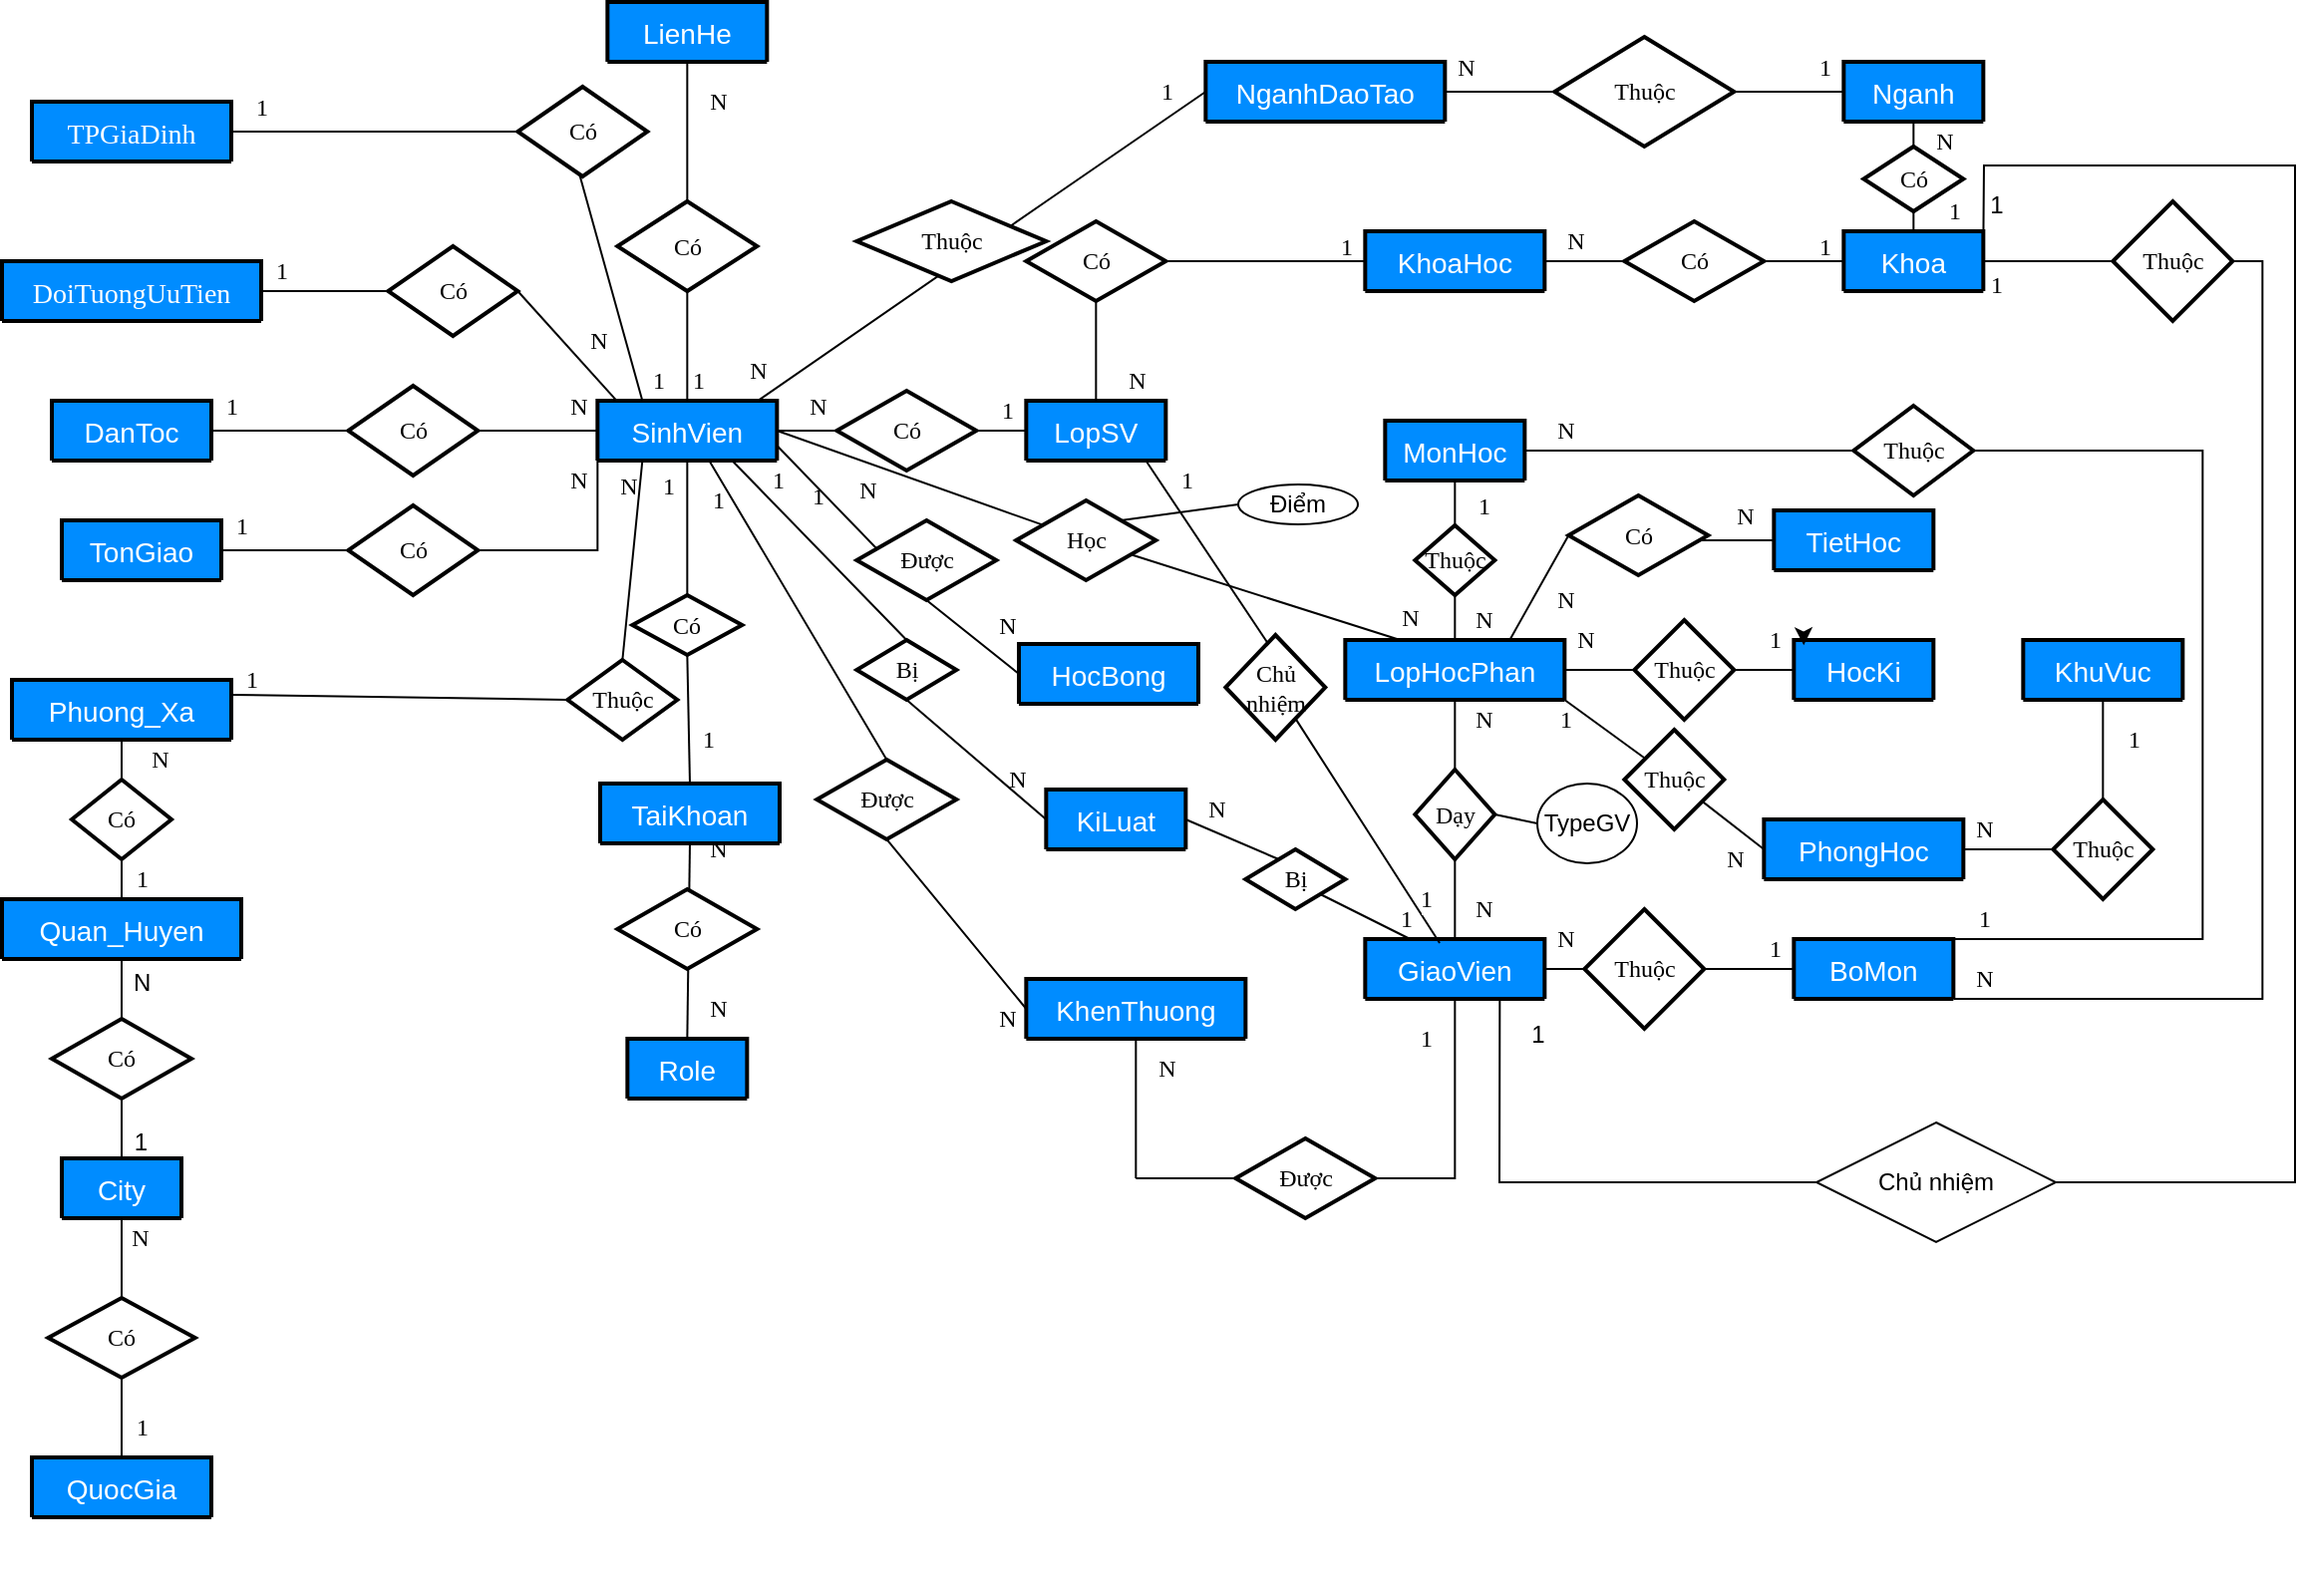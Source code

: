 <mxfile version="12.6.5" type="device"><diagram id="2z47NZXJrtMJPSM9eO6V" name="Page-1"><mxGraphModel dx="904" dy="578" grid="1" gridSize="10" guides="0" tooltips="1" connect="1" arrows="1" fold="1" page="1" pageScale="1" pageWidth="1169" pageHeight="827" math="0" shadow="0"><root><mxCell id="0"/><mxCell id="1" parent="0"/><mxCell id="mmmvuzkcG9WCKUmBghvJ-1" value="TPGiaDinh" style="swimlane;childLayout=stackLayout;horizontal=1;startSize=30;horizontalStack=0;fillColor=#008cff;fontColor=#FFFFFF;rounded=1;fontSize=14;fontStyle=0;strokeWidth=2;resizeParent=0;resizeLast=1;shadow=0;dashed=0;align=center;fontFamily=Times New Roman;" parent="1" vertex="1" collapsed="1"><mxGeometry x="25" y="68" width="100" height="30" as="geometry"><mxRectangle x="25" y="68" width="160" height="100" as="alternateBounds"/></mxGeometry></mxCell><mxCell id="mmmvuzkcG9WCKUmBghvJ-2" value="+ TenBo&#10;+ SDTBo&#10;+ TenMe&#10;+ SDTMe" style="align=left;strokeColor=none;fillColor=none;spacingLeft=4;fontSize=12;verticalAlign=top;resizable=0;rotatable=0;part=1;fontFamily=Times New Roman;fontStyle=0" parent="mmmvuzkcG9WCKUmBghvJ-1" vertex="1"><mxGeometry y="30" width="100" as="geometry"/></mxCell><mxCell id="mmmvuzkcG9WCKUmBghvJ-3" value="DoiTuongUuTien" style="swimlane;childLayout=stackLayout;horizontal=1;startSize=30;horizontalStack=0;fillColor=#008cff;fontColor=#FFFFFF;rounded=1;fontSize=14;fontStyle=0;strokeWidth=2;resizeParent=0;resizeLast=1;shadow=0;dashed=0;align=center;fontFamily=Times New Roman;" parent="1" vertex="1" collapsed="1"><mxGeometry x="10.0" y="148" width="130" height="30" as="geometry"><mxRectangle x="10.0" y="148" width="160" height="70" as="alternateBounds"/></mxGeometry></mxCell><mxCell id="mmmvuzkcG9WCKUmBghvJ-4" value="+ idDTUT&#10;+NameDTUT" style="align=left;strokeColor=none;fillColor=none;spacingLeft=4;fontSize=12;verticalAlign=top;resizable=0;rotatable=0;part=1;fontFamily=Times New Roman;" parent="mmmvuzkcG9WCKUmBghvJ-3" vertex="1"><mxGeometry y="30" width="130" as="geometry"/></mxCell><mxCell id="mmmvuzkcG9WCKUmBghvJ-5" value="QuocGia" style="swimlane;childLayout=stackLayout;horizontal=1;startSize=30;horizontalStack=0;fillColor=#008cff;fontColor=#FFFFFF;rounded=1;fontSize=14;fontStyle=0;strokeWidth=2;resizeParent=0;resizeLast=1;shadow=0;dashed=0;align=center;" parent="1" vertex="1" collapsed="1"><mxGeometry x="25.0" y="748" width="90" height="30" as="geometry"><mxRectangle x="25.0" y="748" width="160" height="70" as="alternateBounds"/></mxGeometry></mxCell><mxCell id="mmmvuzkcG9WCKUmBghvJ-6" value="+ idQuocGia&#10;+ NameQuocGia" style="align=left;strokeColor=none;fillColor=none;spacingLeft=4;fontSize=12;verticalAlign=top;resizable=0;rotatable=0;part=1;" parent="mmmvuzkcG9WCKUmBghvJ-5" vertex="1"><mxGeometry y="30" width="90" as="geometry"/></mxCell><mxCell id="mmmvuzkcG9WCKUmBghvJ-7" value="City" style="swimlane;childLayout=stackLayout;horizontal=1;startSize=30;horizontalStack=0;fillColor=#008cff;fontColor=#FFFFFF;rounded=1;fontSize=14;fontStyle=0;strokeWidth=2;resizeParent=0;resizeLast=1;shadow=0;dashed=0;align=center;" parent="1" vertex="1" collapsed="1"><mxGeometry x="40" y="598" width="60" height="30" as="geometry"><mxRectangle x="40" y="598" width="160" height="70" as="alternateBounds"/></mxGeometry></mxCell><mxCell id="mmmvuzkcG9WCKUmBghvJ-8" value="+ idCity&#10;+ NameCity" style="align=left;strokeColor=none;fillColor=none;spacingLeft=4;fontSize=12;verticalAlign=top;resizable=0;rotatable=0;part=1;" parent="mmmvuzkcG9WCKUmBghvJ-7" vertex="1"><mxGeometry y="30" width="60" as="geometry"/></mxCell><mxCell id="mmmvuzkcG9WCKUmBghvJ-9" value="Quan_Huyen" style="swimlane;childLayout=stackLayout;horizontal=1;startSize=30;horizontalStack=0;fillColor=#008cff;fontColor=#FFFFFF;rounded=1;fontSize=14;fontStyle=0;strokeWidth=2;resizeParent=0;resizeLast=1;shadow=0;dashed=0;align=center;" parent="1" vertex="1" collapsed="1"><mxGeometry x="10" y="468" width="120" height="30" as="geometry"><mxRectangle x="10" y="468" width="160" height="80" as="alternateBounds"/></mxGeometry></mxCell><mxCell id="mmmvuzkcG9WCKUmBghvJ-10" value="+ idQuan_Huyen&#10;+ NameQuan_Huyen" style="align=left;strokeColor=none;fillColor=none;spacingLeft=4;fontSize=12;verticalAlign=top;resizable=0;rotatable=0;part=1;" parent="mmmvuzkcG9WCKUmBghvJ-9" vertex="1"><mxGeometry y="30" width="120" as="geometry"/></mxCell><mxCell id="mmmvuzkcG9WCKUmBghvJ-11" value="Phuong_Xa" style="swimlane;childLayout=stackLayout;horizontal=1;startSize=30;horizontalStack=0;fillColor=#008cff;fontColor=#FFFFFF;rounded=1;fontSize=14;fontStyle=0;strokeWidth=2;resizeParent=0;resizeLast=1;shadow=0;dashed=0;align=center;" parent="1" vertex="1" collapsed="1"><mxGeometry x="15.0" y="358" width="110" height="30" as="geometry"><mxRectangle x="15.0" y="358" width="160" height="120" as="alternateBounds"/></mxGeometry></mxCell><mxCell id="mmmvuzkcG9WCKUmBghvJ-12" value="+ idPhuong_Xa&#10;+TenPhuong_Xa" style="align=left;strokeColor=none;fillColor=none;spacingLeft=4;fontSize=12;verticalAlign=top;resizable=0;rotatable=0;part=1;" parent="mmmvuzkcG9WCKUmBghvJ-11" vertex="1"><mxGeometry y="30" width="110" as="geometry"/></mxCell><mxCell id="mmmvuzkcG9WCKUmBghvJ-13" value="DanToc" style="swimlane;childLayout=stackLayout;horizontal=1;startSize=30;horizontalStack=0;fillColor=#008cff;fontColor=#FFFFFF;rounded=1;fontSize=14;fontStyle=0;strokeWidth=2;resizeParent=0;resizeLast=1;shadow=0;dashed=0;align=center;" parent="1" vertex="1" collapsed="1"><mxGeometry x="35" y="218" width="80" height="30" as="geometry"><mxRectangle x="35" y="218" width="160" height="120" as="alternateBounds"/></mxGeometry></mxCell><mxCell id="mmmvuzkcG9WCKUmBghvJ-14" value="+ idDanToc&#10;+ TenDanToc" style="align=left;strokeColor=none;fillColor=none;spacingLeft=4;fontSize=12;verticalAlign=top;resizable=0;rotatable=0;part=1;" parent="mmmvuzkcG9WCKUmBghvJ-13" vertex="1"><mxGeometry y="30" width="80" as="geometry"/></mxCell><mxCell id="mmmvuzkcG9WCKUmBghvJ-15" value="TonGiao" style="swimlane;childLayout=stackLayout;horizontal=1;startSize=30;horizontalStack=0;fillColor=#008cff;fontColor=#FFFFFF;rounded=1;fontSize=14;fontStyle=0;strokeWidth=2;resizeParent=0;resizeLast=1;shadow=0;dashed=0;align=center;" parent="1" vertex="1" collapsed="1"><mxGeometry x="40.0" y="278" width="80" height="30" as="geometry"><mxRectangle x="40.0" y="278" width="160" height="120" as="alternateBounds"/></mxGeometry></mxCell><mxCell id="mmmvuzkcG9WCKUmBghvJ-16" value="+ idTonGiao&#10;+ TenTonGiao" style="align=left;strokeColor=none;fillColor=none;spacingLeft=4;fontSize=12;verticalAlign=top;resizable=0;rotatable=0;part=1;" parent="mmmvuzkcG9WCKUmBghvJ-15" vertex="1"><mxGeometry y="30" width="80" as="geometry"/></mxCell><mxCell id="mmmvuzkcG9WCKUmBghvJ-17" value="SinhVien" style="swimlane;childLayout=stackLayout;horizontal=1;startSize=30;horizontalStack=0;fillColor=#008cff;fontColor=#FFFFFF;rounded=1;fontSize=14;fontStyle=0;strokeWidth=2;resizeParent=0;resizeLast=1;shadow=0;dashed=0;align=center;" parent="1" vertex="1" collapsed="1"><mxGeometry x="308.67" y="218" width="90" height="30" as="geometry"><mxRectangle x="308.67" y="218" width="160" height="172" as="alternateBounds"/></mxGeometry></mxCell><mxCell id="mmmvuzkcG9WCKUmBghvJ-18" value="+ id&#10;+ MaSV&#10;+ HoTen&#10;+ NgaySinh&#10;+ CMT&#10;+ SDT&#10;+ DiaChi&#10;+ GioiTinh&#10;+ BacDaoTao&#10;" style="align=left;strokeColor=none;fillColor=none;spacingLeft=4;fontSize=12;verticalAlign=top;resizable=0;rotatable=0;part=1;" parent="mmmvuzkcG9WCKUmBghvJ-17" vertex="1"><mxGeometry y="30" width="90" as="geometry"/></mxCell><mxCell id="mmmvuzkcG9WCKUmBghvJ-19" value="LienHe" style="swimlane;childLayout=stackLayout;horizontal=1;startSize=30;horizontalStack=0;fillColor=#008cff;fontColor=#FFFFFF;rounded=1;fontSize=14;fontStyle=0;strokeWidth=2;resizeParent=0;resizeLast=1;shadow=0;dashed=0;align=center;" parent="1" vertex="1" collapsed="1"><mxGeometry x="313.67" y="18" width="80" height="30" as="geometry"><mxRectangle x="313.67" y="18" width="160" height="120" as="alternateBounds"/></mxGeometry></mxCell><mxCell id="mmmvuzkcG9WCKUmBghvJ-20" value="+ id&#10;+ Title&#10;+ Content" style="align=left;strokeColor=none;fillColor=none;spacingLeft=4;fontSize=12;verticalAlign=top;resizable=0;rotatable=0;part=1;" parent="mmmvuzkcG9WCKUmBghvJ-19" vertex="1"><mxGeometry y="30" width="80" as="geometry"/></mxCell><mxCell id="mmmvuzkcG9WCKUmBghvJ-21" value="TaiKhoan" style="swimlane;childLayout=stackLayout;horizontal=1;startSize=30;horizontalStack=0;fillColor=#008cff;fontColor=#FFFFFF;rounded=1;fontSize=14;fontStyle=0;strokeWidth=2;resizeParent=0;resizeLast=1;shadow=0;dashed=0;align=center;" parent="1" vertex="1" collapsed="1"><mxGeometry x="310" y="410" width="90" height="30" as="geometry"><mxRectangle x="210" y="410" width="160" height="120" as="alternateBounds"/></mxGeometry></mxCell><mxCell id="mmmvuzkcG9WCKUmBghvJ-22" value="+ id&#10;+ TenTK&#10;+ MatKhau" style="align=left;strokeColor=none;fillColor=none;spacingLeft=4;fontSize=12;verticalAlign=top;resizable=0;rotatable=0;part=1;" parent="mmmvuzkcG9WCKUmBghvJ-21" vertex="1"><mxGeometry y="30" width="90" as="geometry"/></mxCell><mxCell id="mmmvuzkcG9WCKUmBghvJ-23" style="edgeStyle=orthogonalEdgeStyle;rounded=0;orthogonalLoop=1;jettySize=auto;html=1;exitX=0.5;exitY=1;exitDx=0;exitDy=0;" parent="1" edge="1"><mxGeometry relative="1" as="geometry"><mxPoint x="448.67" y="808" as="sourcePoint"/><mxPoint x="448.67" y="808" as="targetPoint"/></mxGeometry></mxCell><mxCell id="mmmvuzkcG9WCKUmBghvJ-24" value="Role" style="swimlane;childLayout=stackLayout;horizontal=1;startSize=30;horizontalStack=0;fillColor=#008cff;fontColor=#FFFFFF;rounded=1;fontSize=14;fontStyle=0;strokeWidth=2;resizeParent=0;resizeLast=1;shadow=0;dashed=0;align=center;" parent="1" vertex="1" collapsed="1"><mxGeometry x="323.67" y="538" width="60" height="30" as="geometry"><mxRectangle x="323.67" y="538" width="160" height="120" as="alternateBounds"/></mxGeometry></mxCell><mxCell id="mmmvuzkcG9WCKUmBghvJ-25" value="+ id&#10;+ TenRole" style="align=left;strokeColor=none;fillColor=none;spacingLeft=4;fontSize=12;verticalAlign=top;resizable=0;rotatable=0;part=1;" parent="mmmvuzkcG9WCKUmBghvJ-24" vertex="1"><mxGeometry y="30" width="60" as="geometry"/></mxCell><mxCell id="mmmvuzkcG9WCKUmBghvJ-26" value="Khoa" style="swimlane;childLayout=stackLayout;horizontal=1;startSize=30;horizontalStack=0;fillColor=#008cff;fontColor=#FFFFFF;rounded=1;fontSize=14;fontStyle=0;strokeWidth=2;resizeParent=0;resizeLast=1;shadow=0;dashed=0;align=center;" parent="1" vertex="1" collapsed="1"><mxGeometry x="933.67" y="133" width="70" height="30" as="geometry"><mxRectangle x="933.67" y="133" width="160" height="120" as="alternateBounds"/></mxGeometry></mxCell><mxCell id="mmmvuzkcG9WCKUmBghvJ-27" value="+ id&#10;+ TenKhoa&#10;+ CNKhoa" style="align=left;strokeColor=none;fillColor=none;spacingLeft=4;fontSize=12;verticalAlign=top;resizable=0;rotatable=0;part=1;" parent="mmmvuzkcG9WCKUmBghvJ-26" vertex="1"><mxGeometry y="30" width="70" as="geometry"/></mxCell><mxCell id="mmmvuzkcG9WCKUmBghvJ-28" value="Nganh" style="swimlane;childLayout=stackLayout;horizontal=1;startSize=30;horizontalStack=0;fillColor=#008cff;fontColor=#FFFFFF;rounded=1;fontSize=14;fontStyle=0;strokeWidth=2;resizeParent=0;resizeLast=1;shadow=0;dashed=0;align=center;" parent="1" vertex="1" collapsed="1"><mxGeometry x="933.67" y="48" width="70" height="30" as="geometry"><mxRectangle x="933.67" y="48" width="160" height="82" as="alternateBounds"/></mxGeometry></mxCell><mxCell id="mmmvuzkcG9WCKUmBghvJ-29" value="+ id&#10;+ MaNganh&#10;+ TenNganh" style="align=left;strokeColor=none;fillColor=none;spacingLeft=4;fontSize=12;verticalAlign=top;resizable=0;rotatable=0;part=1;" parent="mmmvuzkcG9WCKUmBghvJ-28" vertex="1"><mxGeometry y="30" width="70" as="geometry"/></mxCell><mxCell id="mmmvuzkcG9WCKUmBghvJ-30" value="NganhDaoTao" style="swimlane;childLayout=stackLayout;horizontal=1;startSize=30;horizontalStack=0;fillColor=#008cff;fontColor=#FFFFFF;rounded=1;fontSize=14;fontStyle=0;strokeWidth=2;resizeParent=0;resizeLast=1;shadow=0;dashed=0;align=center;" parent="1" vertex="1" collapsed="1"><mxGeometry x="613.67" y="48" width="120" height="30" as="geometry"><mxRectangle x="613.67" y="48" width="160" height="120" as="alternateBounds"/></mxGeometry></mxCell><mxCell id="mmmvuzkcG9WCKUmBghvJ-31" value="+ id&#10;+ TenChuyenNganh" style="align=left;strokeColor=none;fillColor=none;spacingLeft=4;fontSize=12;verticalAlign=top;resizable=0;rotatable=0;part=1;" parent="mmmvuzkcG9WCKUmBghvJ-30" vertex="1"><mxGeometry y="30" width="120" as="geometry"/></mxCell><mxCell id="mmmvuzkcG9WCKUmBghvJ-32" value="BoMon" style="swimlane;childLayout=stackLayout;horizontal=1;startSize=30;horizontalStack=0;fillColor=#008cff;fontColor=#FFFFFF;rounded=1;fontSize=14;fontStyle=0;strokeWidth=2;resizeParent=0;resizeLast=1;shadow=0;dashed=0;align=center;" parent="1" vertex="1" collapsed="1"><mxGeometry x="908.67" y="488" width="80" height="30" as="geometry"><mxRectangle x="908.67" y="488" width="160" height="82" as="alternateBounds"/></mxGeometry></mxCell><mxCell id="mmmvuzkcG9WCKUmBghvJ-33" value="+id&#10;+ MaBoMon&#10;+ TenBoMon" style="align=left;strokeColor=none;fillColor=none;spacingLeft=4;fontSize=12;verticalAlign=top;resizable=0;rotatable=0;part=1;" parent="mmmvuzkcG9WCKUmBghvJ-32" vertex="1"><mxGeometry y="30" width="80" as="geometry"/></mxCell><mxCell id="mmmvuzkcG9WCKUmBghvJ-34" value="GiaoVien" style="swimlane;childLayout=stackLayout;horizontal=1;startSize=30;horizontalStack=0;fillColor=#008cff;fontColor=#FFFFFF;rounded=1;fontSize=14;fontStyle=0;strokeWidth=2;resizeParent=0;resizeLast=1;shadow=0;dashed=0;align=center;" parent="1" vertex="1" collapsed="1"><mxGeometry x="693.67" y="488" width="90" height="30" as="geometry"><mxRectangle x="693.67" y="488" width="160" height="230" as="alternateBounds"/></mxGeometry></mxCell><mxCell id="mmmvuzkcG9WCKUmBghvJ-35" value="+ id&#10;+ idGV&#10;+ HoTenGV&#10;+ NgaySinh&#10;+ CMT&#10;+ SDT&#10;+ DiaChi&#10;+ GioiTinh&#10;+ Email&#10;+ HocVi&#10;+ BacHam&#10;&#10;" style="align=left;strokeColor=none;fillColor=none;spacingLeft=4;fontSize=12;verticalAlign=top;resizable=0;rotatable=0;part=1;" parent="mmmvuzkcG9WCKUmBghvJ-34" vertex="1"><mxGeometry y="30" width="90" as="geometry"/></mxCell><mxCell id="mmmvuzkcG9WCKUmBghvJ-36" value="KhoaHoc" style="swimlane;childLayout=stackLayout;horizontal=1;startSize=30;horizontalStack=0;fillColor=#008cff;fontColor=#FFFFFF;rounded=1;fontSize=14;fontStyle=0;strokeWidth=2;resizeParent=0;resizeLast=1;shadow=0;dashed=0;align=center;" parent="1" vertex="1" collapsed="1"><mxGeometry x="693.67" y="133" width="90" height="30" as="geometry"><mxRectangle x="693.67" y="133" width="160" height="120" as="alternateBounds"/></mxGeometry></mxCell><mxCell id="mmmvuzkcG9WCKUmBghvJ-37" value="+ MaKhoaHoc" style="align=left;strokeColor=none;fillColor=none;spacingLeft=4;fontSize=12;verticalAlign=top;resizable=0;rotatable=0;part=1;" parent="mmmvuzkcG9WCKUmBghvJ-36" vertex="1"><mxGeometry y="30" width="90" as="geometry"/></mxCell><mxCell id="mmmvuzkcG9WCKUmBghvJ-38" value="LopSV" style="swimlane;childLayout=stackLayout;horizontal=1;startSize=30;horizontalStack=0;fillColor=#008cff;fontColor=#FFFFFF;rounded=1;fontSize=14;fontStyle=0;strokeWidth=2;resizeParent=0;resizeLast=1;shadow=0;dashed=0;align=center;" parent="1" vertex="1" collapsed="1"><mxGeometry x="523.67" y="218" width="70" height="30" as="geometry"><mxRectangle x="523.67" y="218" width="160" height="120" as="alternateBounds"/></mxGeometry></mxCell><mxCell id="mmmvuzkcG9WCKUmBghvJ-39" value="+ id&#10;+ MaLop&#10;+ TenLop&#10;+ GVCN&#10;" style="align=left;strokeColor=none;fillColor=none;spacingLeft=4;fontSize=12;verticalAlign=top;resizable=0;rotatable=0;part=1;" parent="mmmvuzkcG9WCKUmBghvJ-38" vertex="1"><mxGeometry y="30" width="70" as="geometry"/></mxCell><mxCell id="mmmvuzkcG9WCKUmBghvJ-40" value="MonHoc" style="swimlane;childLayout=stackLayout;horizontal=1;startSize=30;horizontalStack=0;fillColor=#008cff;fontColor=#FFFFFF;rounded=1;fontSize=14;fontStyle=0;strokeWidth=2;resizeParent=0;resizeLast=1;shadow=0;dashed=0;align=center;" parent="1" vertex="1" collapsed="1"><mxGeometry x="703.67" y="228" width="70" height="30" as="geometry"><mxRectangle x="703.67" y="228" width="160" height="120" as="alternateBounds"/></mxGeometry></mxCell><mxCell id="mmmvuzkcG9WCKUmBghvJ-41" value="+ id&#10;+ MaMonHoc&#10;+ TenMoHoc&#10;+ SoTinChi&#10;+ SoTietHoc" style="align=left;strokeColor=none;fillColor=none;spacingLeft=4;fontSize=12;verticalAlign=top;resizable=0;rotatable=0;part=1;" parent="mmmvuzkcG9WCKUmBghvJ-40" vertex="1"><mxGeometry y="30" width="70" as="geometry"/></mxCell><mxCell id="mmmvuzkcG9WCKUmBghvJ-42" value="LopHocPhan" style="swimlane;childLayout=stackLayout;horizontal=1;startSize=30;horizontalStack=0;fillColor=#008cff;fontColor=#FFFFFF;rounded=1;fontSize=14;fontStyle=0;strokeWidth=2;resizeParent=0;resizeLast=1;shadow=0;dashed=0;align=center;" parent="1" vertex="1" collapsed="1"><mxGeometry x="683.67" y="338" width="110" height="30" as="geometry"><mxRectangle x="683.67" y="338" width="160" height="142" as="alternateBounds"/></mxGeometry></mxCell><mxCell id="mmmvuzkcG9WCKUmBghvJ-43" value="+ id&#10;+ MaLHP&#10;+ HocKi&#10;+ PhongHoc&#10;+ LichThi&#10;+ Maxpeople&#10;+ Thu" style="align=left;strokeColor=none;fillColor=none;spacingLeft=4;fontSize=12;verticalAlign=top;resizable=0;rotatable=0;part=1;" parent="mmmvuzkcG9WCKUmBghvJ-42" vertex="1"><mxGeometry y="30" width="110" as="geometry"/></mxCell><mxCell id="mmmvuzkcG9WCKUmBghvJ-44" value="HocKi" style="swimlane;childLayout=stackLayout;horizontal=1;startSize=30;horizontalStack=0;fillColor=#008cff;fontColor=#FFFFFF;rounded=1;fontSize=14;fontStyle=0;strokeWidth=2;resizeParent=0;resizeLast=1;shadow=0;dashed=0;align=center;" parent="1" vertex="1" collapsed="1"><mxGeometry x="908.67" y="338" width="70" height="30" as="geometry"><mxRectangle x="908.67" y="338" width="160" height="135" as="alternateBounds"/></mxGeometry></mxCell><mxCell id="mmmvuzkcG9WCKUmBghvJ-45" value="+ id&#10;+ MaHocKi&#10;+ TenHocKi&#10;+ NamHoc&#10;+ NgayBatDau&#10;+ NgayKetThuc&#10;+ SoTien1TC" style="align=left;strokeColor=none;fillColor=none;spacingLeft=4;fontSize=12;verticalAlign=top;resizable=0;rotatable=0;part=1;" parent="mmmvuzkcG9WCKUmBghvJ-44" vertex="1"><mxGeometry y="30" width="70" as="geometry"/></mxCell><mxCell id="mmmvuzkcG9WCKUmBghvJ-46" value="TietHoc" style="swimlane;childLayout=stackLayout;horizontal=1;startSize=30;horizontalStack=0;fillColor=#008cff;fontColor=#FFFFFF;rounded=1;fontSize=14;fontStyle=0;strokeWidth=2;resizeParent=0;resizeLast=1;shadow=0;dashed=0;align=center;arcSize=13;" parent="1" vertex="1" collapsed="1"><mxGeometry x="898.67" y="273" width="80" height="30" as="geometry"><mxRectangle x="430" y="640" width="160" height="120" as="alternateBounds"/></mxGeometry></mxCell><mxCell id="mmmvuzkcG9WCKUmBghvJ-47" value="+ ID&#10;+ Start_Time&#10;+ End_Time" style="align=left;strokeColor=none;fillColor=none;spacingLeft=4;fontSize=12;verticalAlign=top;resizable=0;rotatable=0;part=1;" parent="mmmvuzkcG9WCKUmBghvJ-46" vertex="1"><mxGeometry y="30" width="80" as="geometry"/></mxCell><mxCell id="mmmvuzkcG9WCKUmBghvJ-48" value="PhongHoc" style="swimlane;childLayout=stackLayout;horizontal=1;startSize=30;horizontalStack=0;fillColor=#008cff;fontColor=#FFFFFF;rounded=1;fontSize=14;fontStyle=0;strokeWidth=2;resizeParent=0;resizeLast=1;shadow=0;dashed=0;align=center;" parent="1" vertex="1" collapsed="1"><mxGeometry x="893.67" y="428" width="100" height="30" as="geometry"><mxRectangle x="893.67" y="428" width="160" height="120" as="alternateBounds"/></mxGeometry></mxCell><mxCell id="mmmvuzkcG9WCKUmBghvJ-49" value="+ id&#10;+ MaPhongHoc&#10;+ KhuVuc" style="align=left;strokeColor=none;fillColor=none;spacingLeft=4;fontSize=12;verticalAlign=top;resizable=0;rotatable=0;part=1;" parent="mmmvuzkcG9WCKUmBghvJ-48" vertex="1"><mxGeometry y="30" width="100" as="geometry"/></mxCell><mxCell id="mmmvuzkcG9WCKUmBghvJ-50" value="KhuVuc" style="swimlane;childLayout=stackLayout;horizontal=1;startSize=30;horizontalStack=0;fillColor=#008cff;fontColor=#FFFFFF;rounded=1;fontSize=14;fontStyle=0;strokeWidth=2;resizeParent=0;resizeLast=1;shadow=0;dashed=0;align=center;" parent="1" vertex="1" collapsed="1"><mxGeometry x="1023.67" y="338" width="80" height="30" as="geometry"><mxRectangle x="1023.67" y="338" width="160" height="120" as="alternateBounds"/></mxGeometry></mxCell><mxCell id="mmmvuzkcG9WCKUmBghvJ-51" value="+ id&#10;+ MaKhuVuc" style="align=left;strokeColor=none;fillColor=none;spacingLeft=4;fontSize=12;verticalAlign=top;resizable=0;rotatable=0;part=1;" parent="mmmvuzkcG9WCKUmBghvJ-50" vertex="1"><mxGeometry y="30" width="80" as="geometry"/></mxCell><mxCell id="mmmvuzkcG9WCKUmBghvJ-52" value="HocBong" style="swimlane;childLayout=stackLayout;horizontal=1;startSize=30;horizontalStack=0;fillColor=#008cff;fontColor=#FFFFFF;rounded=1;fontSize=14;fontStyle=0;strokeWidth=2;resizeParent=0;resizeLast=1;shadow=0;dashed=0;align=center;" parent="1" vertex="1" collapsed="1"><mxGeometry x="520" y="340" width="90" height="30" as="geometry"><mxRectangle x="520" y="340" width="163.67" height="150" as="alternateBounds"/></mxGeometry></mxCell><mxCell id="mmmvuzkcG9WCKUmBghvJ-53" value="+ id&#10;+ TenHocBong&#10;+ HinhThuc&#10;+ HocKi&#10;+ TenSinhVien&#10;+ NgayNhan&#10;+ GiaTri" style="align=left;strokeColor=none;fillColor=none;spacingLeft=4;fontSize=12;verticalAlign=top;resizable=0;rotatable=0;part=1;" parent="mmmvuzkcG9WCKUmBghvJ-52" vertex="1"><mxGeometry y="30" width="90" as="geometry"/></mxCell><mxCell id="mmmvuzkcG9WCKUmBghvJ-54" value="KiLuat" style="swimlane;childLayout=stackLayout;horizontal=1;startSize=30;horizontalStack=0;fillColor=#008cff;fontColor=#FFFFFF;rounded=1;fontSize=14;fontStyle=0;strokeWidth=2;resizeParent=0;resizeLast=1;shadow=0;dashed=0;align=center;" parent="1" vertex="1" collapsed="1"><mxGeometry x="533.67" y="413" width="70" height="30" as="geometry"><mxRectangle x="680" y="320" width="160" height="120" as="alternateBounds"/></mxGeometry></mxCell><mxCell id="mmmvuzkcG9WCKUmBghvJ-55" value="+ ID&#10;+ HinhThucKiLuat&#10;+ HocKi&#10;+ NguoiBiKL&#10;+ NgayQD" style="align=left;strokeColor=none;fillColor=none;spacingLeft=4;fontSize=12;verticalAlign=top;resizable=0;rotatable=0;part=1;" parent="mmmvuzkcG9WCKUmBghvJ-54" vertex="1"><mxGeometry y="30" width="70" as="geometry"/></mxCell><mxCell id="mmmvuzkcG9WCKUmBghvJ-56" value="KhenThuong" style="swimlane;childLayout=stackLayout;horizontal=1;startSize=30;horizontalStack=0;fillColor=#008cff;fontColor=#FFFFFF;rounded=1;fontSize=14;fontStyle=0;strokeWidth=2;resizeParent=0;resizeLast=1;shadow=0;dashed=0;align=center;" parent="1" vertex="1" collapsed="1"><mxGeometry x="523.67" y="508" width="110" height="30" as="geometry"><mxRectangle x="523.67" y="508" width="160" height="120" as="alternateBounds"/></mxGeometry></mxCell><mxCell id="mmmvuzkcG9WCKUmBghvJ-57" value="+ id&#10;+ HinhThucKT&#10;+ HocKi&#10;+ NguoiDuocKT&#10;+ NgayQD" style="align=left;strokeColor=none;fillColor=none;spacingLeft=4;fontSize=12;verticalAlign=top;resizable=0;rotatable=0;part=1;" parent="mmmvuzkcG9WCKUmBghvJ-56" vertex="1"><mxGeometry y="30" width="110" as="geometry"/></mxCell><mxCell id="mmmvuzkcG9WCKUmBghvJ-58" value="" style="endArrow=none;html=1;rounded=0;fontFamily=Times New Roman;entryX=0.5;entryY=0;entryDx=0;entryDy=0;exitX=0.5;exitY=1;exitDx=0;exitDy=0;" parent="1" source="mmmvuzkcG9WCKUmBghvJ-59" target="mmmvuzkcG9WCKUmBghvJ-5" edge="1"><mxGeometry relative="1" as="geometry"><mxPoint x="23.67" y="798" as="sourcePoint"/><mxPoint x="183.67" y="798" as="targetPoint"/></mxGeometry></mxCell><mxCell id="mmmvuzkcG9WCKUmBghvJ-59" value="Có" style="shape=rhombus;perimeter=rhombusPerimeter;whiteSpace=wrap;html=1;align=center;strokeWidth=2;fontFamily=Times New Roman;" parent="1" vertex="1"><mxGeometry x="33.16" y="668" width="73.67" height="40" as="geometry"/></mxCell><mxCell id="mmmvuzkcG9WCKUmBghvJ-60" value="" style="endArrow=none;html=1;rounded=0;fontFamily=Times New Roman;entryX=0.5;entryY=0;entryDx=0;entryDy=0;exitX=0.5;exitY=1;exitDx=0;exitDy=0;" parent="1" source="mmmvuzkcG9WCKUmBghvJ-7" target="mmmvuzkcG9WCKUmBghvJ-59" edge="1"><mxGeometry relative="1" as="geometry"><mxPoint x="70.0" y="628" as="sourcePoint"/><mxPoint x="70.0" y="748" as="targetPoint"/></mxGeometry></mxCell><mxCell id="mmmvuzkcG9WCKUmBghvJ-61" value="" style="endArrow=none;html=1;rounded=0;fontFamily=Times New Roman;entryX=0.5;entryY=0;entryDx=0;entryDy=0;exitX=0.5;exitY=1;exitDx=0;exitDy=0;" parent="1" source="mmmvuzkcG9WCKUmBghvJ-63" target="mmmvuzkcG9WCKUmBghvJ-7" edge="1"><mxGeometry relative="1" as="geometry"><mxPoint x="23.67" y="798" as="sourcePoint"/><mxPoint x="183.67" y="798" as="targetPoint"/></mxGeometry></mxCell><mxCell id="mmmvuzkcG9WCKUmBghvJ-62" value="1" style="resizable=0;html=1;align=right;verticalAlign=bottom;" parent="mmmvuzkcG9WCKUmBghvJ-61" connectable="0" vertex="1"><mxGeometry x="1" relative="1" as="geometry"><mxPoint x="13.67" as="offset"/></mxGeometry></mxCell><mxCell id="mmmvuzkcG9WCKUmBghvJ-63" value="Có" style="shape=rhombus;perimeter=rhombusPerimeter;whiteSpace=wrap;html=1;align=center;strokeWidth=2;fontFamily=Times New Roman;" parent="1" vertex="1"><mxGeometry x="35" y="528" width="70" height="40" as="geometry"/></mxCell><mxCell id="mmmvuzkcG9WCKUmBghvJ-64" value="" style="endArrow=none;html=1;rounded=0;fontFamily=Times New Roman;entryX=0.5;entryY=0;entryDx=0;entryDy=0;exitX=0.5;exitY=1;exitDx=0;exitDy=0;" parent="1" source="mmmvuzkcG9WCKUmBghvJ-9" target="mmmvuzkcG9WCKUmBghvJ-63" edge="1"><mxGeometry relative="1" as="geometry"><mxPoint x="70.0" y="498" as="sourcePoint"/><mxPoint x="70.0" y="598" as="targetPoint"/></mxGeometry></mxCell><mxCell id="mmmvuzkcG9WCKUmBghvJ-65" value="N" style="resizable=0;html=1;align=left;verticalAlign=bottom;" parent="mmmvuzkcG9WCKUmBghvJ-64" connectable="0" vertex="1"><mxGeometry x="-1" relative="1" as="geometry"><mxPoint x="3.67" y="20" as="offset"/></mxGeometry></mxCell><mxCell id="mmmvuzkcG9WCKUmBghvJ-66" value="" style="endArrow=none;html=1;rounded=0;fontFamily=Times New Roman;entryX=0.5;entryY=1;entryDx=0;entryDy=0;exitX=0.5;exitY=0;exitDx=0;exitDy=0;" parent="1" source="mmmvuzkcG9WCKUmBghvJ-67" target="mmmvuzkcG9WCKUmBghvJ-11" edge="1"><mxGeometry relative="1" as="geometry"><mxPoint x="13.67" y="798" as="sourcePoint"/><mxPoint x="173.67" y="798" as="targetPoint"/></mxGeometry></mxCell><mxCell id="mmmvuzkcG9WCKUmBghvJ-67" value="Có" style="shape=rhombus;perimeter=rhombusPerimeter;whiteSpace=wrap;html=1;align=center;strokeWidth=2;fontFamily=Times New Roman;" parent="1" vertex="1"><mxGeometry x="45" y="408" width="50" height="40" as="geometry"/></mxCell><mxCell id="mmmvuzkcG9WCKUmBghvJ-68" value="" style="endArrow=none;html=1;rounded=0;fontFamily=Times New Roman;entryX=0.5;entryY=1;entryDx=0;entryDy=0;exitX=0.5;exitY=0;exitDx=0;exitDy=0;" parent="1" source="mmmvuzkcG9WCKUmBghvJ-9" target="mmmvuzkcG9WCKUmBghvJ-67" edge="1"><mxGeometry relative="1" as="geometry"><mxPoint x="70.0" y="468" as="sourcePoint"/><mxPoint x="70.0" y="388" as="targetPoint"/></mxGeometry></mxCell><mxCell id="mmmvuzkcG9WCKUmBghvJ-69" value="1" style="text;html=1;align=center;verticalAlign=middle;resizable=0;points=[];autosize=1;fontFamily=Times New Roman;" parent="1" vertex="1"><mxGeometry x="70" y="723" width="20" height="20" as="geometry"/></mxCell><mxCell id="mmmvuzkcG9WCKUmBghvJ-70" value="N" style="text;html=1;align=center;verticalAlign=middle;resizable=0;points=[];autosize=1;fontFamily=Times New Roman;" parent="1" vertex="1"><mxGeometry x="69" y="628" width="20" height="20" as="geometry"/></mxCell><mxCell id="mmmvuzkcG9WCKUmBghvJ-71" value="1" style="text;html=1;align=center;verticalAlign=middle;resizable=0;points=[];autosize=1;fontFamily=Times New Roman;" parent="1" vertex="1"><mxGeometry x="70" y="448" width="20" height="20" as="geometry"/></mxCell><mxCell id="mmmvuzkcG9WCKUmBghvJ-72" value="N" style="text;html=1;align=center;verticalAlign=middle;resizable=0;points=[];autosize=1;fontFamily=Times New Roman;" parent="1" vertex="1"><mxGeometry x="78.67" y="388" width="20" height="20" as="geometry"/></mxCell><mxCell id="mmmvuzkcG9WCKUmBghvJ-73" value="" style="endArrow=none;html=1;rounded=0;fontFamily=Times New Roman;entryX=0.5;entryY=0;entryDx=0;entryDy=0;exitX=0.5;exitY=1;exitDx=0;exitDy=0;" parent="1" source="mmmvuzkcG9WCKUmBghvJ-74" target="mmmvuzkcG9WCKUmBghvJ-17" edge="1"><mxGeometry relative="1" as="geometry"><mxPoint x="323.67" y="447" as="sourcePoint"/><mxPoint x="163.67" y="447" as="targetPoint"/></mxGeometry></mxCell><mxCell id="mmmvuzkcG9WCKUmBghvJ-74" value="Có" style="shape=rhombus;perimeter=rhombusPerimeter;whiteSpace=wrap;html=1;align=center;strokeWidth=2;fontFamily=Times New Roman;" parent="1" vertex="1"><mxGeometry x="318.67" y="118" width="70" height="45" as="geometry"/></mxCell><mxCell id="mmmvuzkcG9WCKUmBghvJ-75" value="" style="endArrow=none;html=1;rounded=0;fontFamily=Times New Roman;entryX=0.5;entryY=0;entryDx=0;entryDy=0;exitX=0.5;exitY=1;exitDx=0;exitDy=0;" parent="1" source="mmmvuzkcG9WCKUmBghvJ-19" target="mmmvuzkcG9WCKUmBghvJ-74" edge="1"><mxGeometry relative="1" as="geometry"><mxPoint x="353.67" y="48" as="sourcePoint"/><mxPoint x="353.67" y="228" as="targetPoint"/></mxGeometry></mxCell><mxCell id="mmmvuzkcG9WCKUmBghvJ-76" value="1" style="text;html=1;align=center;verticalAlign=middle;resizable=0;points=[];autosize=1;fontFamily=Times New Roman;" parent="1" vertex="1"><mxGeometry x="348.67" y="198" width="20" height="20" as="geometry"/></mxCell><mxCell id="mmmvuzkcG9WCKUmBghvJ-77" value="N" style="text;html=1;align=center;verticalAlign=middle;resizable=0;points=[];autosize=1;fontFamily=Times New Roman;" parent="1" vertex="1"><mxGeometry x="358.67" y="58" width="20" height="20" as="geometry"/></mxCell><mxCell id="mmmvuzkcG9WCKUmBghvJ-78" value="" style="endArrow=none;html=1;rounded=0;fontFamily=Times New Roman;entryX=0;entryY=1;entryDx=0;entryDy=0;exitX=1;exitY=0.5;exitDx=0;exitDy=0;" parent="1" source="mmmvuzkcG9WCKUmBghvJ-15" target="mmmvuzkcG9WCKUmBghvJ-17" edge="1"><mxGeometry relative="1" as="geometry"><mxPoint x="90.0" y="462.5" as="sourcePoint"/><mxPoint x="250" y="462.5" as="targetPoint"/><Array as="points"><mxPoint x="308.67" y="293"/></Array></mxGeometry></mxCell><mxCell id="mmmvuzkcG9WCKUmBghvJ-79" value="Có" style="shape=rhombus;perimeter=rhombusPerimeter;whiteSpace=wrap;html=1;align=center;strokeWidth=2;fontFamily=Times New Roman;" parent="1" vertex="1"><mxGeometry x="183.67" y="270.5" width="65" height="45" as="geometry"/></mxCell><mxCell id="mmmvuzkcG9WCKUmBghvJ-80" value="1" style="text;html=1;align=center;verticalAlign=middle;resizable=0;points=[];autosize=1;fontFamily=Times New Roman;" parent="1" vertex="1"><mxGeometry x="120.0" y="270.5" width="20" height="20" as="geometry"/></mxCell><mxCell id="mmmvuzkcG9WCKUmBghvJ-81" value="N" style="text;html=1;align=center;verticalAlign=middle;resizable=0;points=[];autosize=1;fontFamily=Times New Roman;" parent="1" vertex="1"><mxGeometry x="288.67" y="248" width="20" height="20" as="geometry"/></mxCell><mxCell id="mmmvuzkcG9WCKUmBghvJ-82" value="" style="endArrow=none;html=1;rounded=0;fontFamily=Times New Roman;entryX=0;entryY=0.5;entryDx=0;entryDy=0;exitX=1;exitY=0.5;exitDx=0;exitDy=0;" parent="1" source="mmmvuzkcG9WCKUmBghvJ-13" target="mmmvuzkcG9WCKUmBghvJ-17" edge="1"><mxGeometry relative="1" as="geometry"><mxPoint x="13.67" y="798" as="sourcePoint"/><mxPoint x="243.67" y="408" as="targetPoint"/></mxGeometry></mxCell><mxCell id="mmmvuzkcG9WCKUmBghvJ-83" value="Có" style="shape=rhombus;perimeter=rhombusPerimeter;whiteSpace=wrap;html=1;align=center;strokeWidth=2;fontFamily=Times New Roman;" parent="1" vertex="1"><mxGeometry x="183.67" y="210.5" width="65" height="45" as="geometry"/></mxCell><mxCell id="mmmvuzkcG9WCKUmBghvJ-84" value="1" style="text;html=1;align=center;verticalAlign=middle;resizable=0;points=[];autosize=1;fontFamily=Times New Roman;" parent="1" vertex="1"><mxGeometry x="115.0" y="210.5" width="20" height="20" as="geometry"/></mxCell><mxCell id="mmmvuzkcG9WCKUmBghvJ-85" value="N" style="text;html=1;align=center;verticalAlign=middle;resizable=0;points=[];autosize=1;fontFamily=Times New Roman;" parent="1" vertex="1"><mxGeometry x="288.67" y="210.5" width="20" height="20" as="geometry"/></mxCell><mxCell id="mmmvuzkcG9WCKUmBghvJ-86" value="" style="endArrow=none;html=1;rounded=0;fontFamily=Times New Roman;exitX=1;exitY=0.5;exitDx=0;exitDy=0;entryX=0.25;entryY=0;entryDx=0;entryDy=0;" parent="1" source="mmmvuzkcG9WCKUmBghvJ-1" target="mmmvuzkcG9WCKUmBghvJ-17" edge="1"><mxGeometry relative="1" as="geometry"><mxPoint x="173.67" y="83" as="sourcePoint"/><mxPoint x="288.67" y="82.5" as="targetPoint"/><Array as="points"><mxPoint x="293.67" y="83"/></Array></mxGeometry></mxCell><mxCell id="mmmvuzkcG9WCKUmBghvJ-87" value="" style="endArrow=none;html=1;rounded=0;fontFamily=Times New Roman;entryX=0.1;entryY=-0.022;entryDx=0;entryDy=0;entryPerimeter=0;exitX=1;exitY=0.5;exitDx=0;exitDy=0;" parent="1" source="mmmvuzkcG9WCKUmBghvJ-89" target="mmmvuzkcG9WCKUmBghvJ-17" edge="1"><mxGeometry relative="1" as="geometry"><mxPoint x="153.67" y="163" as="sourcePoint"/><mxPoint x="313.67" y="163" as="targetPoint"/><Array as="points"/></mxGeometry></mxCell><mxCell id="mmmvuzkcG9WCKUmBghvJ-88" value="Có" style="shape=rhombus;perimeter=rhombusPerimeter;whiteSpace=wrap;html=1;align=center;strokeWidth=2;fontFamily=Times New Roman;" parent="1" vertex="1"><mxGeometry x="268.67" y="60.5" width="65" height="45" as="geometry"/></mxCell><mxCell id="mmmvuzkcG9WCKUmBghvJ-89" value="Có" style="shape=rhombus;perimeter=rhombusPerimeter;whiteSpace=wrap;html=1;align=center;strokeWidth=2;fontFamily=Times New Roman;" parent="1" vertex="1"><mxGeometry x="203.67" y="140.5" width="65" height="45" as="geometry"/></mxCell><mxCell id="mmmvuzkcG9WCKUmBghvJ-90" value="" style="endArrow=none;html=1;rounded=0;fontFamily=Times New Roman;entryX=0;entryY=0.5;entryDx=0;entryDy=0;exitX=1;exitY=0.5;exitDx=0;exitDy=0;" parent="1" source="mmmvuzkcG9WCKUmBghvJ-3" target="mmmvuzkcG9WCKUmBghvJ-89" edge="1"><mxGeometry relative="1" as="geometry"><mxPoint x="140.0" y="163" as="sourcePoint"/><mxPoint x="317.67" y="217.34" as="targetPoint"/><Array as="points"/></mxGeometry></mxCell><mxCell id="mmmvuzkcG9WCKUmBghvJ-91" value="1" style="text;html=1;align=center;verticalAlign=middle;resizable=0;points=[];autosize=1;fontFamily=Times New Roman;" parent="1" vertex="1"><mxGeometry x="130" y="60.5" width="20" height="20" as="geometry"/></mxCell><mxCell id="mmmvuzkcG9WCKUmBghvJ-92" value="1" style="text;html=1;align=center;verticalAlign=middle;resizable=0;points=[];autosize=1;fontFamily=Times New Roman;" parent="1" vertex="1"><mxGeometry x="328.67" y="198" width="20" height="20" as="geometry"/></mxCell><mxCell id="mmmvuzkcG9WCKUmBghvJ-93" value="1" style="text;html=1;align=center;verticalAlign=middle;resizable=0;points=[];autosize=1;fontFamily=Times New Roman;" parent="1" vertex="1"><mxGeometry x="140.0" y="143" width="20" height="20" as="geometry"/></mxCell><mxCell id="mmmvuzkcG9WCKUmBghvJ-94" value="N" style="text;html=1;align=center;verticalAlign=middle;resizable=0;points=[];autosize=1;fontFamily=Times New Roman;" parent="1" vertex="1"><mxGeometry x="298.67" y="178" width="20" height="20" as="geometry"/></mxCell><mxCell id="mmmvuzkcG9WCKUmBghvJ-95" value="" style="endArrow=none;html=1;rounded=0;fontFamily=Times New Roman;entryX=0.5;entryY=1;entryDx=0;entryDy=0;exitX=0.5;exitY=0;exitDx=0;exitDy=0;" parent="1" source="mmmvuzkcG9WCKUmBghvJ-120" target="mmmvuzkcG9WCKUmBghvJ-17" edge="1"><mxGeometry relative="1" as="geometry"><mxPoint x="308.67" y="398" as="sourcePoint"/><mxPoint x="658.67" y="328" as="targetPoint"/></mxGeometry></mxCell><mxCell id="mmmvuzkcG9WCKUmBghvJ-96" value="" style="endArrow=none;html=1;rounded=0;fontFamily=Times New Roman;entryX=0.5;entryY=1;entryDx=0;entryDy=0;exitX=0.5;exitY=0;exitDx=0;exitDy=0;" parent="1" source="mmmvuzkcG9WCKUmBghvJ-24" target="mmmvuzkcG9WCKUmBghvJ-21" edge="1"><mxGeometry relative="1" as="geometry"><mxPoint x="13.67" y="798" as="sourcePoint"/><mxPoint x="173.67" y="798" as="targetPoint"/></mxGeometry></mxCell><mxCell id="mmmvuzkcG9WCKUmBghvJ-97" value="" style="endArrow=none;html=1;rounded=0;fontFamily=Times New Roman;entryX=1;entryY=0.5;entryDx=0;entryDy=0;exitX=0;exitY=0.5;exitDx=0;exitDy=0;" parent="1" source="mmmvuzkcG9WCKUmBghvJ-38" target="mmmvuzkcG9WCKUmBghvJ-17" edge="1"><mxGeometry relative="1" as="geometry"><mxPoint x="563.67" y="316.667" as="sourcePoint"/><mxPoint x="523.67" y="318" as="targetPoint"/></mxGeometry></mxCell><mxCell id="mmmvuzkcG9WCKUmBghvJ-98" value="" style="endArrow=none;html=1;rounded=0;fontFamily=Times New Roman;entryX=0.5;entryY=1;entryDx=0;entryDy=0;" parent="1" source="mmmvuzkcG9WCKUmBghvJ-180" target="mmmvuzkcG9WCKUmBghvJ-40" edge="1"><mxGeometry relative="1" as="geometry"><mxPoint x="738.67" y="338" as="sourcePoint"/><mxPoint x="663.67" y="578" as="targetPoint"/></mxGeometry></mxCell><mxCell id="mmmvuzkcG9WCKUmBghvJ-99" value="" style="endArrow=none;html=1;rounded=0;fontFamily=Times New Roman;entryX=1;entryY=0.5;entryDx=0;entryDy=0;exitX=0;exitY=0.5;exitDx=0;exitDy=0;" parent="1" source="mmmvuzkcG9WCKUmBghvJ-172" target="mmmvuzkcG9WCKUmBghvJ-48" edge="1"><mxGeometry relative="1" as="geometry"><mxPoint x="313.67" y="738" as="sourcePoint"/><mxPoint x="473.67" y="738" as="targetPoint"/><Array as="points"/></mxGeometry></mxCell><mxCell id="mmmvuzkcG9WCKUmBghvJ-100" value="" style="endArrow=none;html=1;rounded=0;fontFamily=Times New Roman;entryX=0.5;entryY=0;entryDx=0;entryDy=0;exitX=0.5;exitY=1;exitDx=0;exitDy=0;" parent="1" source="mmmvuzkcG9WCKUmBghvJ-168" target="mmmvuzkcG9WCKUmBghvJ-34" edge="1"><mxGeometry relative="1" as="geometry"><mxPoint x="303.67" y="798" as="sourcePoint"/><mxPoint x="463.67" y="798" as="targetPoint"/></mxGeometry></mxCell><mxCell id="mmmvuzkcG9WCKUmBghvJ-101" value="" style="endArrow=none;html=1;rounded=0;fontFamily=Times New Roman;entryX=0.5;entryY=1;entryDx=0;entryDy=0;" parent="1" target="mmmvuzkcG9WCKUmBghvJ-34" edge="1"><mxGeometry relative="1" as="geometry"><mxPoint x="578.67" y="608" as="sourcePoint"/><mxPoint x="173.67" y="798" as="targetPoint"/><Array as="points"><mxPoint x="578.67" y="608"/><mxPoint x="738.67" y="608"/></Array></mxGeometry></mxCell><mxCell id="mmmvuzkcG9WCKUmBghvJ-102" value="" style="endArrow=none;html=1;rounded=0;fontFamily=Times New Roman;exitX=1;exitY=0.75;exitDx=0;exitDy=0;entryX=0;entryY=0.5;entryDx=0;entryDy=0;" parent="1" source="mmmvuzkcG9WCKUmBghvJ-17" target="mmmvuzkcG9WCKUmBghvJ-52" edge="1"><mxGeometry relative="1" as="geometry"><mxPoint x="333.67" y="348" as="sourcePoint"/><mxPoint x="493.67" y="348" as="targetPoint"/><Array as="points"><mxPoint x="473.67" y="318"/></Array></mxGeometry></mxCell><mxCell id="mmmvuzkcG9WCKUmBghvJ-103" value="" style="endArrow=none;html=1;rounded=0;fontFamily=Times New Roman;exitX=0.5;exitY=1;exitDx=0;exitDy=0;entryX=0;entryY=0.5;entryDx=0;entryDy=0;" parent="1" source="mmmvuzkcG9WCKUmBghvJ-130" target="mmmvuzkcG9WCKUmBghvJ-54" edge="1"><mxGeometry relative="1" as="geometry"><mxPoint x="348.67" y="618" as="sourcePoint"/><mxPoint x="508.67" y="618" as="targetPoint"/></mxGeometry></mxCell><mxCell id="mmmvuzkcG9WCKUmBghvJ-104" value="" style="endArrow=none;html=1;rounded=0;fontFamily=Times New Roman;exitX=0;exitY=0.5;exitDx=0;exitDy=0;entryX=0.5;entryY=0;entryDx=0;entryDy=0;" parent="1" source="mmmvuzkcG9WCKUmBghvJ-198" target="mmmvuzkcG9WCKUmBghvJ-38" edge="1"><mxGeometry relative="1" as="geometry"><mxPoint x="613.67" y="158" as="sourcePoint"/><mxPoint x="773.67" y="158" as="targetPoint"/><Array as="points"><mxPoint x="558.67" y="148"/></Array></mxGeometry></mxCell><mxCell id="mmmvuzkcG9WCKUmBghvJ-105" value="" style="endArrow=none;html=1;rounded=0;fontFamily=Times New Roman;exitX=0;exitY=0.5;exitDx=0;exitDy=0;entryX=1;entryY=0.5;entryDx=0;entryDy=0;" parent="1" source="mmmvuzkcG9WCKUmBghvJ-143" target="mmmvuzkcG9WCKUmBghvJ-30" edge="1"><mxGeometry relative="1" as="geometry"><mxPoint x="903.67" y="186.75" as="sourcePoint"/><mxPoint x="1063.67" y="186.75" as="targetPoint"/><Array as="points"/></mxGeometry></mxCell><mxCell id="mmmvuzkcG9WCKUmBghvJ-106" value="" style="endArrow=none;html=1;rounded=0;fontFamily=Times New Roman;exitX=1;exitY=0.5;exitDx=0;exitDy=0;entryX=0;entryY=0.5;entryDx=0;entryDy=0;" parent="1" source="mmmvuzkcG9WCKUmBghvJ-164" target="mmmvuzkcG9WCKUmBghvJ-44" edge="1"><mxGeometry relative="1" as="geometry"><mxPoint x="763.67" y="328" as="sourcePoint"/><mxPoint x="923.67" y="328" as="targetPoint"/></mxGeometry></mxCell><mxCell id="mmmvuzkcG9WCKUmBghvJ-107" value="" style="endArrow=none;html=1;rounded=0;fontFamily=Times New Roman;entryX=0;entryY=0.5;entryDx=0;entryDy=0;" parent="1" target="mmmvuzkcG9WCKUmBghvJ-56" edge="1"><mxGeometry relative="1" as="geometry"><mxPoint x="364.67" y="248" as="sourcePoint"/><mxPoint x="543.67" y="478" as="targetPoint"/><Array as="points"><mxPoint x="453.67" y="398"/><mxPoint x="453.67" y="438"/></Array></mxGeometry></mxCell><mxCell id="mmmvuzkcG9WCKUmBghvJ-108" value="" style="endArrow=none;html=1;rounded=0;fontFamily=Times New Roman;exitX=1;exitY=1;exitDx=0;exitDy=0;entryX=0.25;entryY=0;entryDx=0;entryDy=0;" parent="1" source="mmmvuzkcG9WCKUmBghvJ-147" target="mmmvuzkcG9WCKUmBghvJ-34" edge="1"><mxGeometry relative="1" as="geometry"><mxPoint x="613.67" y="458" as="sourcePoint"/><mxPoint x="773.67" y="458" as="targetPoint"/></mxGeometry></mxCell><mxCell id="mmmvuzkcG9WCKUmBghvJ-109" value="" style="endArrow=none;html=1;rounded=0;fontFamily=Times New Roman;exitX=1;exitY=0.5;exitDx=0;exitDy=0;entryX=0;entryY=0.5;entryDx=0;entryDy=0;" parent="1" source="mmmvuzkcG9WCKUmBghvJ-34" target="mmmvuzkcG9WCKUmBghvJ-32" edge="1"><mxGeometry relative="1" as="geometry"><mxPoint x="803.67" y="478" as="sourcePoint"/><mxPoint x="963.67" y="478" as="targetPoint"/></mxGeometry></mxCell><mxCell id="mmmvuzkcG9WCKUmBghvJ-110" value="" style="endArrow=none;html=1;rounded=0;fontFamily=Times New Roman;exitX=1;exitY=1;exitDx=0;exitDy=0;entryX=1;entryY=0.5;entryDx=0;entryDy=0;" parent="1" source="mmmvuzkcG9WCKUmBghvJ-32" target="mmmvuzkcG9WCKUmBghvJ-26" edge="1"><mxGeometry relative="1" as="geometry"><mxPoint x="933.67" y="538" as="sourcePoint"/><mxPoint x="1093.67" y="538" as="targetPoint"/><Array as="points"><mxPoint x="1143.67" y="518"/><mxPoint x="1143.67" y="148"/></Array></mxGeometry></mxCell><mxCell id="mmmvuzkcG9WCKUmBghvJ-111" value="" style="endArrow=none;html=1;rounded=0;fontFamily=Times New Roman;exitX=1;exitY=0.5;exitDx=0;exitDy=0;entryX=0;entryY=0.5;entryDx=0;entryDy=0;" parent="1" source="mmmvuzkcG9WCKUmBghvJ-194" target="mmmvuzkcG9WCKUmBghvJ-26" edge="1"><mxGeometry relative="1" as="geometry"><mxPoint x="763.67" y="88" as="sourcePoint"/><mxPoint x="923.67" y="88" as="targetPoint"/></mxGeometry></mxCell><mxCell id="mmmvuzkcG9WCKUmBghvJ-112" value="" style="endArrow=none;html=1;rounded=0;fontFamily=Times New Roman;exitX=0.5;exitY=1;exitDx=0;exitDy=0;entryX=0.5;entryY=0;entryDx=0;entryDy=0;" parent="1" source="mmmvuzkcG9WCKUmBghvJ-190" target="mmmvuzkcG9WCKUmBghvJ-26" edge="1"><mxGeometry relative="1" as="geometry"><mxPoint x="963.67" y="98" as="sourcePoint"/><mxPoint x="1123.67" y="98" as="targetPoint"/></mxGeometry></mxCell><mxCell id="mmmvuzkcG9WCKUmBghvJ-113" value="" style="endArrow=none;html=1;rounded=0;fontFamily=Times New Roman;entryX=0;entryY=0.5;entryDx=0;entryDy=0;exitX=0.893;exitY=0;exitDx=0;exitDy=0;exitPerimeter=0;" parent="1" source="mmmvuzkcG9WCKUmBghvJ-17" target="mmmvuzkcG9WCKUmBghvJ-30" edge="1"><mxGeometry relative="1" as="geometry"><mxPoint x="423.67" y="78" as="sourcePoint"/><mxPoint x="583.67" y="78" as="targetPoint"/><Array as="points"><mxPoint x="533.67" y="118"/></Array></mxGeometry></mxCell><mxCell id="mmmvuzkcG9WCKUmBghvJ-114" value="" style="endArrow=none;html=1;rounded=0;fontFamily=Times New Roman;exitX=1;exitY=0.5;exitDx=0;exitDy=0;entryX=1;entryY=0;entryDx=0;entryDy=0;" parent="1" source="mmmvuzkcG9WCKUmBghvJ-40" target="mmmvuzkcG9WCKUmBghvJ-32" edge="1"><mxGeometry relative="1" as="geometry"><mxPoint x="853.67" y="278" as="sourcePoint"/><mxPoint x="1013.67" y="278" as="targetPoint"/><Array as="points"><mxPoint x="1113.67" y="243"/><mxPoint x="1113.67" y="488"/></Array></mxGeometry></mxCell><mxCell id="mmmvuzkcG9WCKUmBghvJ-115" value="Thuộc" style="shape=rhombus;perimeter=rhombusPerimeter;whiteSpace=wrap;html=1;align=center;strokeWidth=2;fontFamily=Times New Roman;" parent="1" vertex="1"><mxGeometry x="293.67" y="348" width="55" height="40" as="geometry"/></mxCell><mxCell id="mmmvuzkcG9WCKUmBghvJ-116" value="1" style="text;html=1;align=center;verticalAlign=middle;resizable=0;points=[];autosize=1;fontFamily=Times New Roman;" parent="1" vertex="1"><mxGeometry x="125.0" y="348" width="20" height="20" as="geometry"/></mxCell><mxCell id="mmmvuzkcG9WCKUmBghvJ-117" value="N" style="text;html=1;align=center;verticalAlign=middle;resizable=0;points=[];autosize=1;fontFamily=Times New Roman;" parent="1" vertex="1"><mxGeometry x="313.67" y="250.5" width="20" height="20" as="geometry"/></mxCell><mxCell id="mmmvuzkcG9WCKUmBghvJ-118" value="" style="endArrow=none;html=1;rounded=0;fontFamily=Times New Roman;exitX=1;exitY=0.25;exitDx=0;exitDy=0;entryX=0;entryY=0.5;entryDx=0;entryDy=0;" parent="1" source="mmmvuzkcG9WCKUmBghvJ-11" target="mmmvuzkcG9WCKUmBghvJ-115" edge="1"><mxGeometry relative="1" as="geometry"><mxPoint x="125.0" y="365.5" as="sourcePoint"/><mxPoint x="318.3" y="247.34" as="targetPoint"/><Array as="points"/></mxGeometry></mxCell><mxCell id="mmmvuzkcG9WCKUmBghvJ-119" value="" style="endArrow=none;html=1;rounded=0;fontFamily=Times New Roman;exitX=0.25;exitY=1;exitDx=0;exitDy=0;entryX=0.5;entryY=0;entryDx=0;entryDy=0;" parent="1" source="mmmvuzkcG9WCKUmBghvJ-17" target="mmmvuzkcG9WCKUmBghvJ-115" edge="1"><mxGeometry relative="1" as="geometry"><mxPoint x="203.67" y="448" as="sourcePoint"/><mxPoint x="263.67" y="478" as="targetPoint"/></mxGeometry></mxCell><mxCell id="mmmvuzkcG9WCKUmBghvJ-120" value="Có" style="shape=rhombus;perimeter=rhombusPerimeter;whiteSpace=wrap;html=1;align=center;strokeWidth=2;fontFamily=Times New Roman;" parent="1" vertex="1"><mxGeometry x="326.17" y="315.5" width="55" height="30" as="geometry"/></mxCell><mxCell id="mmmvuzkcG9WCKUmBghvJ-121" value="" style="endArrow=none;html=1;rounded=0;fontFamily=Times New Roman;entryX=0.5;entryY=1;entryDx=0;entryDy=0;exitX=0.5;exitY=0;exitDx=0;exitDy=0;" parent="1" source="mmmvuzkcG9WCKUmBghvJ-21" target="mmmvuzkcG9WCKUmBghvJ-120" edge="1"><mxGeometry relative="1" as="geometry"><mxPoint x="353.67" y="398" as="sourcePoint"/><mxPoint x="353.67" y="248" as="targetPoint"/></mxGeometry></mxCell><mxCell id="mmmvuzkcG9WCKUmBghvJ-122" value="1" style="text;html=1;align=center;verticalAlign=middle;resizable=0;points=[];autosize=1;fontFamily=Times New Roman;" parent="1" vertex="1"><mxGeometry x="333.67" y="250.5" width="20" height="20" as="geometry"/></mxCell><mxCell id="mmmvuzkcG9WCKUmBghvJ-123" value="1" style="text;html=1;align=center;verticalAlign=middle;resizable=0;points=[];autosize=1;fontFamily=Times New Roman;" parent="1" vertex="1"><mxGeometry x="353.67" y="378" width="20" height="20" as="geometry"/></mxCell><mxCell id="mmmvuzkcG9WCKUmBghvJ-124" value="Có" style="shape=rhombus;perimeter=rhombusPerimeter;whiteSpace=wrap;html=1;align=center;strokeWidth=2;fontFamily=Times New Roman;" parent="1" vertex="1"><mxGeometry x="318.67" y="463" width="70" height="40" as="geometry"/></mxCell><mxCell id="mmmvuzkcG9WCKUmBghvJ-125" value="N" style="text;html=1;align=center;verticalAlign=middle;resizable=0;points=[];autosize=1;fontFamily=Times New Roman;" parent="1" vertex="1"><mxGeometry x="358.67" y="433" width="20" height="20" as="geometry"/></mxCell><mxCell id="mmmvuzkcG9WCKUmBghvJ-126" value="N" style="text;html=1;align=center;verticalAlign=middle;resizable=0;points=[];autosize=1;fontFamily=Times New Roman;" parent="1" vertex="1"><mxGeometry x="358.67" y="513" width="20" height="20" as="geometry"/></mxCell><mxCell id="mmmvuzkcG9WCKUmBghvJ-127" value="Được" style="shape=rhombus;perimeter=rhombusPerimeter;whiteSpace=wrap;html=1;align=center;strokeWidth=2;fontFamily=Times New Roman;" parent="1" vertex="1"><mxGeometry x="418.67" y="398" width="70" height="40" as="geometry"/></mxCell><mxCell id="mmmvuzkcG9WCKUmBghvJ-128" value="1" style="text;html=1;align=center;verticalAlign=middle;resizable=0;points=[];autosize=1;fontFamily=Times New Roman;" parent="1" vertex="1"><mxGeometry x="358.67" y="258" width="20" height="20" as="geometry"/></mxCell><mxCell id="mmmvuzkcG9WCKUmBghvJ-129" value="N" style="text;html=1;align=center;verticalAlign=middle;resizable=0;points=[];autosize=1;fontFamily=Times New Roman;" parent="1" vertex="1"><mxGeometry x="503.67" y="518" width="20" height="20" as="geometry"/></mxCell><mxCell id="mmmvuzkcG9WCKUmBghvJ-130" value="Bị" style="shape=rhombus;perimeter=rhombusPerimeter;whiteSpace=wrap;html=1;align=center;strokeWidth=2;fontFamily=Times New Roman;" parent="1" vertex="1"><mxGeometry x="438.67" y="338" width="50" height="30" as="geometry"/></mxCell><mxCell id="mmmvuzkcG9WCKUmBghvJ-131" value="" style="endArrow=none;html=1;rounded=0;fontFamily=Times New Roman;exitX=0.75;exitY=1;exitDx=0;exitDy=0;entryX=0.5;entryY=0;entryDx=0;entryDy=0;" parent="1" source="mmmvuzkcG9WCKUmBghvJ-17" target="mmmvuzkcG9WCKUmBghvJ-130" edge="1"><mxGeometry relative="1" as="geometry"><mxPoint x="376.17" y="248" as="sourcePoint"/><mxPoint x="533.67" y="428" as="targetPoint"/></mxGeometry></mxCell><mxCell id="mmmvuzkcG9WCKUmBghvJ-132" value="1" style="text;html=1;align=center;verticalAlign=middle;resizable=0;points=[];autosize=1;fontFamily=Times New Roman;" parent="1" vertex="1"><mxGeometry x="388.67" y="248" width="20" height="20" as="geometry"/></mxCell><mxCell id="mmmvuzkcG9WCKUmBghvJ-133" value="N" style="text;html=1;align=center;verticalAlign=middle;resizable=0;points=[];autosize=1;fontFamily=Times New Roman;" parent="1" vertex="1"><mxGeometry x="508.67" y="398" width="20" height="20" as="geometry"/></mxCell><mxCell id="mmmvuzkcG9WCKUmBghvJ-134" value="Được" style="shape=rhombus;perimeter=rhombusPerimeter;whiteSpace=wrap;html=1;align=center;strokeWidth=2;fontFamily=Times New Roman;" parent="1" vertex="1"><mxGeometry x="438.67" y="278" width="70" height="40" as="geometry"/></mxCell><mxCell id="mmmvuzkcG9WCKUmBghvJ-135" value="1" style="text;html=1;align=center;verticalAlign=middle;resizable=0;points=[];autosize=1;fontFamily=Times New Roman;" parent="1" vertex="1"><mxGeometry x="408.67" y="255.5" width="20" height="20" as="geometry"/></mxCell><mxCell id="mmmvuzkcG9WCKUmBghvJ-136" value="N" style="text;html=1;align=center;verticalAlign=middle;resizable=0;points=[];autosize=1;fontFamily=Times New Roman;" parent="1" vertex="1"><mxGeometry x="503.67" y="320.5" width="20" height="20" as="geometry"/></mxCell><mxCell id="mmmvuzkcG9WCKUmBghvJ-137" value="Có" style="shape=rhombus;perimeter=rhombusPerimeter;whiteSpace=wrap;html=1;align=center;strokeWidth=2;fontFamily=Times New Roman;" parent="1" vertex="1"><mxGeometry x="428.67" y="213" width="70" height="40" as="geometry"/></mxCell><mxCell id="mmmvuzkcG9WCKUmBghvJ-138" value="1" style="text;html=1;align=center;verticalAlign=middle;resizable=0;points=[];autosize=1;fontFamily=Times New Roman;" parent="1" vertex="1"><mxGeometry x="503.67" y="213" width="20" height="20" as="geometry"/></mxCell><mxCell id="mmmvuzkcG9WCKUmBghvJ-139" value="N" style="text;html=1;align=center;verticalAlign=middle;resizable=0;points=[];autosize=1;fontFamily=Times New Roman;" parent="1" vertex="1"><mxGeometry x="408.67" y="210.5" width="20" height="20" as="geometry"/></mxCell><mxCell id="mmmvuzkcG9WCKUmBghvJ-140" value="Thuộc" style="shape=rhombus;perimeter=rhombusPerimeter;whiteSpace=wrap;html=1;align=center;strokeWidth=2;fontFamily=Times New Roman;" parent="1" vertex="1"><mxGeometry x="438.67" y="118" width="95" height="40" as="geometry"/></mxCell><mxCell id="mmmvuzkcG9WCKUmBghvJ-141" value="1" style="text;html=1;align=center;verticalAlign=middle;resizable=0;points=[];autosize=1;fontFamily=Times New Roman;" parent="1" vertex="1"><mxGeometry x="583.67" y="53" width="20" height="20" as="geometry"/></mxCell><mxCell id="mmmvuzkcG9WCKUmBghvJ-142" value="N" style="text;html=1;align=center;verticalAlign=middle;resizable=0;points=[];autosize=1;fontFamily=Times New Roman;" parent="1" vertex="1"><mxGeometry x="378.67" y="193" width="20" height="20" as="geometry"/></mxCell><mxCell id="mmmvuzkcG9WCKUmBghvJ-143" value="Thuộc" style="shape=rhombus;perimeter=rhombusPerimeter;whiteSpace=wrap;html=1;align=center;strokeWidth=2;fontFamily=Times New Roman;" parent="1" vertex="1"><mxGeometry x="788.67" y="35.5" width="90" height="55" as="geometry"/></mxCell><mxCell id="mmmvuzkcG9WCKUmBghvJ-144" value="" style="endArrow=none;html=1;rounded=0;fontFamily=Times New Roman;exitX=0;exitY=0.5;exitDx=0;exitDy=0;entryX=1;entryY=0.5;entryDx=0;entryDy=0;" parent="1" source="mmmvuzkcG9WCKUmBghvJ-28" target="mmmvuzkcG9WCKUmBghvJ-143" edge="1"><mxGeometry relative="1" as="geometry"><mxPoint x="933.67" y="63" as="sourcePoint"/><mxPoint x="733.67" y="63" as="targetPoint"/><Array as="points"/></mxGeometry></mxCell><mxCell id="mmmvuzkcG9WCKUmBghvJ-145" value="N" style="text;html=1;align=center;verticalAlign=middle;resizable=0;points=[];autosize=1;fontFamily=Times New Roman;" parent="1" vertex="1"><mxGeometry x="733.67" y="40.5" width="20" height="20" as="geometry"/></mxCell><mxCell id="mmmvuzkcG9WCKUmBghvJ-146" value="1" style="text;html=1;align=center;verticalAlign=middle;resizable=0;points=[];autosize=1;fontFamily=Times New Roman;" parent="1" vertex="1"><mxGeometry x="913.67" y="40.5" width="20" height="20" as="geometry"/></mxCell><mxCell id="mmmvuzkcG9WCKUmBghvJ-147" value="Bị" style="shape=rhombus;perimeter=rhombusPerimeter;whiteSpace=wrap;html=1;align=center;strokeWidth=2;fontFamily=Times New Roman;" parent="1" vertex="1"><mxGeometry x="633.67" y="443" width="50" height="30" as="geometry"/></mxCell><mxCell id="mmmvuzkcG9WCKUmBghvJ-148" value="" style="endArrow=none;html=1;rounded=0;fontFamily=Times New Roman;exitX=1;exitY=0.5;exitDx=0;exitDy=0;entryX=0.25;entryY=0;entryDx=0;entryDy=0;" parent="1" source="mmmvuzkcG9WCKUmBghvJ-54" target="mmmvuzkcG9WCKUmBghvJ-147" edge="1"><mxGeometry relative="1" as="geometry"><mxPoint x="603.67" y="428" as="sourcePoint"/><mxPoint x="716.17" y="488" as="targetPoint"/></mxGeometry></mxCell><mxCell id="mmmvuzkcG9WCKUmBghvJ-149" value="N" style="text;html=1;align=center;verticalAlign=middle;resizable=0;points=[];autosize=1;fontFamily=Times New Roman;" parent="1" vertex="1"><mxGeometry x="608.67" y="413" width="20" height="20" as="geometry"/></mxCell><mxCell id="mmmvuzkcG9WCKUmBghvJ-150" value="1" style="text;html=1;align=center;verticalAlign=middle;resizable=0;points=[];autosize=1;fontFamily=Times New Roman;" parent="1" vertex="1"><mxGeometry x="703.67" y="468" width="20" height="20" as="geometry"/></mxCell><mxCell id="mmmvuzkcG9WCKUmBghvJ-151" value="Được" style="shape=rhombus;perimeter=rhombusPerimeter;whiteSpace=wrap;html=1;align=center;strokeWidth=2;fontFamily=Times New Roman;" parent="1" vertex="1"><mxGeometry x="628.67" y="588" width="70" height="40" as="geometry"/></mxCell><mxCell id="mmmvuzkcG9WCKUmBghvJ-152" value="" style="endArrow=none;html=1;rounded=0;fontFamily=Times New Roman;exitX=0.5;exitY=1;exitDx=0;exitDy=0;" parent="1" source="mmmvuzkcG9WCKUmBghvJ-56" edge="1"><mxGeometry relative="1" as="geometry"><mxPoint x="578.67" y="538" as="sourcePoint"/><mxPoint x="578.67" y="608" as="targetPoint"/><Array as="points"/></mxGeometry></mxCell><mxCell id="mmmvuzkcG9WCKUmBghvJ-153" value="N" style="text;html=1;align=center;verticalAlign=middle;resizable=0;points=[];autosize=1;fontFamily=Times New Roman;" parent="1" vertex="1"><mxGeometry x="583.67" y="543" width="20" height="20" as="geometry"/></mxCell><mxCell id="mmmvuzkcG9WCKUmBghvJ-154" value="1" style="text;html=1;align=center;verticalAlign=middle;resizable=0;points=[];autosize=1;fontFamily=Times New Roman;" parent="1" vertex="1"><mxGeometry x="713.67" y="528" width="20" height="20" as="geometry"/></mxCell><mxCell id="mmmvuzkcG9WCKUmBghvJ-155" value="Thuộc" style="shape=rhombus;perimeter=rhombusPerimeter;whiteSpace=wrap;html=1;align=center;strokeWidth=2;fontFamily=Times New Roman;" parent="1" vertex="1"><mxGeometry x="803.67" y="473" width="60" height="60" as="geometry"/></mxCell><mxCell id="mmmvuzkcG9WCKUmBghvJ-156" value="1" style="text;html=1;align=center;verticalAlign=middle;resizable=0;points=[];autosize=1;fontFamily=Times New Roman;" parent="1" vertex="1"><mxGeometry x="888.67" y="483" width="20" height="20" as="geometry"/></mxCell><mxCell id="mmmvuzkcG9WCKUmBghvJ-157" value="N" style="text;html=1;align=center;verticalAlign=middle;resizable=0;points=[];autosize=1;fontFamily=Times New Roman;" parent="1" vertex="1"><mxGeometry x="783.67" y="478" width="20" height="20" as="geometry"/></mxCell><mxCell id="mmmvuzkcG9WCKUmBghvJ-158" value="" style="endArrow=none;html=1;rounded=0;fontFamily=Times New Roman;entryX=0.415;entryY=0.067;entryDx=0;entryDy=0;entryPerimeter=0;" parent="1" source="mmmvuzkcG9WCKUmBghvJ-160" target="mmmvuzkcG9WCKUmBghvJ-34" edge="1"><mxGeometry relative="1" as="geometry"><mxPoint x="583.67" y="248" as="sourcePoint"/><mxPoint x="723.67" y="288" as="targetPoint"/></mxGeometry></mxCell><mxCell id="mmmvuzkcG9WCKUmBghvJ-159" value="1" style="text;html=1;align=center;verticalAlign=middle;resizable=0;points=[];labelBackgroundColor=#ffffff;fontFamily=Times New Roman;" parent="mmmvuzkcG9WCKUmBghvJ-158" vertex="1" connectable="0"><mxGeometry x="0.675" y="3" relative="1" as="geometry"><mxPoint x="1.9" y="-2.06" as="offset"/></mxGeometry></mxCell><mxCell id="mmmvuzkcG9WCKUmBghvJ-160" value="Chủ nhiệm" style="shape=rhombus;perimeter=rhombusPerimeter;whiteSpace=wrap;html=1;align=center;strokeWidth=2;fontFamily=Times New Roman;" parent="1" vertex="1"><mxGeometry x="623.67" y="335.5" width="50" height="52.5" as="geometry"/></mxCell><mxCell id="mmmvuzkcG9WCKUmBghvJ-161" value="" style="endArrow=none;html=1;rounded=0;fontFamily=Times New Roman;entryX=0.415;entryY=0.067;entryDx=0;entryDy=0;entryPerimeter=0;" parent="1" target="mmmvuzkcG9WCKUmBghvJ-160" edge="1"><mxGeometry relative="1" as="geometry"><mxPoint x="583.67" y="248" as="sourcePoint"/><mxPoint x="731.02" y="490.01" as="targetPoint"/></mxGeometry></mxCell><mxCell id="mmmvuzkcG9WCKUmBghvJ-162" value="1" style="text;html=1;align=center;verticalAlign=middle;resizable=0;points=[];autosize=1;fontFamily=Times New Roman;" parent="1" vertex="1"><mxGeometry x="593.67" y="248" width="20" height="20" as="geometry"/></mxCell><mxCell id="mmmvuzkcG9WCKUmBghvJ-163" value="" style="endArrow=none;html=1;rounded=0;fontFamily=Times New Roman;entryX=0;entryY=0.5;entryDx=0;entryDy=0;" parent="1" source="mmmvuzkcG9WCKUmBghvJ-176" target="mmmvuzkcG9WCKUmBghvJ-48" edge="1"><mxGeometry relative="1" as="geometry"><mxPoint x="793.67" y="368" as="sourcePoint"/><mxPoint x="1013.67" y="288" as="targetPoint"/><Array as="points"/></mxGeometry></mxCell><mxCell id="mmmvuzkcG9WCKUmBghvJ-164" value="Thuộc" style="shape=rhombus;perimeter=rhombusPerimeter;whiteSpace=wrap;html=1;align=center;strokeWidth=2;fontFamily=Times New Roman;" parent="1" vertex="1"><mxGeometry x="828.67" y="328" width="50" height="50" as="geometry"/></mxCell><mxCell id="mmmvuzkcG9WCKUmBghvJ-165" value="" style="endArrow=none;html=1;rounded=0;fontFamily=Times New Roman;exitX=1;exitY=0.5;exitDx=0;exitDy=0;entryX=0;entryY=0.5;entryDx=0;entryDy=0;" parent="1" source="mmmvuzkcG9WCKUmBghvJ-42" target="mmmvuzkcG9WCKUmBghvJ-164" edge="1"><mxGeometry relative="1" as="geometry"><mxPoint x="793.67" y="353" as="sourcePoint"/><mxPoint x="908.67" y="353" as="targetPoint"/></mxGeometry></mxCell><mxCell id="mmmvuzkcG9WCKUmBghvJ-166" value="1" style="text;html=1;align=center;verticalAlign=middle;resizable=0;points=[];autosize=1;fontFamily=Times New Roman;" parent="1" vertex="1"><mxGeometry x="888.67" y="328" width="20" height="20" as="geometry"/></mxCell><mxCell id="mmmvuzkcG9WCKUmBghvJ-167" value="N" style="text;html=1;align=center;verticalAlign=middle;resizable=0;points=[];autosize=1;fontFamily=Times New Roman;" parent="1" vertex="1"><mxGeometry x="793.67" y="328" width="20" height="20" as="geometry"/></mxCell><mxCell id="mmmvuzkcG9WCKUmBghvJ-168" value="Dạy" style="shape=rhombus;perimeter=rhombusPerimeter;whiteSpace=wrap;html=1;align=center;strokeWidth=2;fontFamily=Times New Roman;" parent="1" vertex="1"><mxGeometry x="718.67" y="403" width="40" height="45" as="geometry"/></mxCell><mxCell id="mmmvuzkcG9WCKUmBghvJ-169" value="" style="endArrow=none;html=1;rounded=0;fontFamily=Times New Roman;entryX=0.5;entryY=0;entryDx=0;entryDy=0;exitX=0.5;exitY=1;exitDx=0;exitDy=0;" parent="1" source="mmmvuzkcG9WCKUmBghvJ-42" target="mmmvuzkcG9WCKUmBghvJ-168" edge="1"><mxGeometry relative="1" as="geometry"><mxPoint x="738.67" y="368" as="sourcePoint"/><mxPoint x="738.67" y="488" as="targetPoint"/></mxGeometry></mxCell><mxCell id="mmmvuzkcG9WCKUmBghvJ-170" value="N" style="text;html=1;align=center;verticalAlign=middle;resizable=0;points=[];autosize=1;fontFamily=Times New Roman;" parent="1" vertex="1"><mxGeometry x="742.67" y="368" width="20" height="20" as="geometry"/></mxCell><mxCell id="mmmvuzkcG9WCKUmBghvJ-171" value="N" style="text;html=1;align=center;verticalAlign=middle;resizable=0;points=[];autosize=1;fontFamily=Times New Roman;" parent="1" vertex="1"><mxGeometry x="742.67" y="463" width="20" height="20" as="geometry"/></mxCell><mxCell id="mmmvuzkcG9WCKUmBghvJ-172" value="Thuộc" style="shape=rhombus;perimeter=rhombusPerimeter;whiteSpace=wrap;html=1;align=center;strokeWidth=2;fontFamily=Times New Roman;" parent="1" vertex="1"><mxGeometry x="1038.67" y="418" width="50" height="50" as="geometry"/></mxCell><mxCell id="mmmvuzkcG9WCKUmBghvJ-173" value="" style="endArrow=none;html=1;rounded=0;fontFamily=Times New Roman;exitX=0.5;exitY=1;exitDx=0;exitDy=0;" parent="1" source="mmmvuzkcG9WCKUmBghvJ-50" edge="1"><mxGeometry relative="1" as="geometry"><mxPoint x="1063.67" y="368" as="sourcePoint"/><mxPoint x="1063.67" y="418" as="targetPoint"/><Array as="points"/></mxGeometry></mxCell><mxCell id="mmmvuzkcG9WCKUmBghvJ-174" value="N" style="text;html=1;align=center;verticalAlign=middle;resizable=0;points=[];autosize=1;fontFamily=Times New Roman;" parent="1" vertex="1"><mxGeometry x="993.67" y="423" width="20" height="20" as="geometry"/></mxCell><mxCell id="mmmvuzkcG9WCKUmBghvJ-175" value="1" style="text;html=1;align=center;verticalAlign=middle;resizable=0;points=[];autosize=1;fontFamily=Times New Roman;" parent="1" vertex="1"><mxGeometry x="1068.67" y="378" width="20" height="20" as="geometry"/></mxCell><mxCell id="mmmvuzkcG9WCKUmBghvJ-176" value="Thuộc" style="shape=rhombus;perimeter=rhombusPerimeter;whiteSpace=wrap;html=1;align=center;strokeWidth=2;fontFamily=Times New Roman;" parent="1" vertex="1"><mxGeometry x="823.67" y="383" width="50" height="50" as="geometry"/></mxCell><mxCell id="mmmvuzkcG9WCKUmBghvJ-177" value="" style="endArrow=none;html=1;rounded=0;fontFamily=Times New Roman;" parent="1" target="mmmvuzkcG9WCKUmBghvJ-176" edge="1"><mxGeometry relative="1" as="geometry"><mxPoint x="793.67" y="368" as="sourcePoint"/><mxPoint x="893.67" y="443" as="targetPoint"/><Array as="points"/></mxGeometry></mxCell><mxCell id="mmmvuzkcG9WCKUmBghvJ-178" value="1" style="text;html=1;align=center;verticalAlign=middle;resizable=0;points=[];autosize=1;fontFamily=Times New Roman;" parent="1" vertex="1"><mxGeometry x="783.67" y="368" width="20" height="20" as="geometry"/></mxCell><mxCell id="mmmvuzkcG9WCKUmBghvJ-179" value="N" style="text;html=1;align=center;verticalAlign=middle;resizable=0;points=[];autosize=1;fontFamily=Times New Roman;" parent="1" vertex="1"><mxGeometry x="868.67" y="438" width="20" height="20" as="geometry"/></mxCell><mxCell id="mmmvuzkcG9WCKUmBghvJ-180" value="Thuộc" style="shape=rhombus;perimeter=rhombusPerimeter;whiteSpace=wrap;html=1;align=center;strokeWidth=2;fontFamily=Times New Roman;" parent="1" vertex="1"><mxGeometry x="718.67" y="280.5" width="40" height="35" as="geometry"/></mxCell><mxCell id="mmmvuzkcG9WCKUmBghvJ-181" value="" style="endArrow=none;html=1;rounded=0;fontFamily=Times New Roman;entryX=0.5;entryY=1;entryDx=0;entryDy=0;" parent="1" target="mmmvuzkcG9WCKUmBghvJ-180" edge="1"><mxGeometry relative="1" as="geometry"><mxPoint x="738.67" y="338" as="sourcePoint"/><mxPoint x="738.67" y="258" as="targetPoint"/></mxGeometry></mxCell><mxCell id="mmmvuzkcG9WCKUmBghvJ-182" value="1" style="text;html=1;align=center;verticalAlign=middle;resizable=0;points=[];autosize=1;fontFamily=Times New Roman;" parent="1" vertex="1"><mxGeometry x="742.67" y="260.5" width="20" height="20" as="geometry"/></mxCell><mxCell id="mmmvuzkcG9WCKUmBghvJ-183" value="N" style="text;html=1;align=center;verticalAlign=middle;resizable=0;points=[];autosize=1;fontFamily=Times New Roman;" parent="1" vertex="1"><mxGeometry x="742.67" y="318" width="20" height="20" as="geometry"/></mxCell><mxCell id="mmmvuzkcG9WCKUmBghvJ-184" value="Thuộc" style="shape=rhombus;perimeter=rhombusPerimeter;whiteSpace=wrap;html=1;align=center;strokeWidth=2;fontFamily=Times New Roman;" parent="1" vertex="1"><mxGeometry x="938.67" y="220.5" width="60" height="45" as="geometry"/></mxCell><mxCell id="mmmvuzkcG9WCKUmBghvJ-185" value="N" style="text;html=1;align=center;verticalAlign=middle;resizable=0;points=[];autosize=1;fontFamily=Times New Roman;" parent="1" vertex="1"><mxGeometry x="783.67" y="223" width="20" height="20" as="geometry"/></mxCell><mxCell id="mmmvuzkcG9WCKUmBghvJ-186" value="1" style="text;html=1;align=center;verticalAlign=middle;resizable=0;points=[];autosize=1;fontFamily=Times New Roman;" parent="1" vertex="1"><mxGeometry x="993.67" y="468" width="20" height="20" as="geometry"/></mxCell><mxCell id="mmmvuzkcG9WCKUmBghvJ-187" value="N" style="text;html=1;align=center;verticalAlign=middle;resizable=0;points=[];autosize=1;fontFamily=Times New Roman;" parent="1" vertex="1"><mxGeometry x="993.67" y="498" width="20" height="20" as="geometry"/></mxCell><mxCell id="mmmvuzkcG9WCKUmBghvJ-188" value="Thuộc" style="shape=rhombus;perimeter=rhombusPerimeter;whiteSpace=wrap;html=1;align=center;strokeWidth=2;fontFamily=Times New Roman;" parent="1" vertex="1"><mxGeometry x="1068.67" y="118" width="60" height="60" as="geometry"/></mxCell><mxCell id="mmmvuzkcG9WCKUmBghvJ-189" value="1" style="text;html=1;align=center;verticalAlign=middle;resizable=0;points=[];autosize=1;fontFamily=Times New Roman;" parent="1" vertex="1"><mxGeometry x="1000.0" y="150" width="20" height="20" as="geometry"/></mxCell><mxCell id="mmmvuzkcG9WCKUmBghvJ-190" value="Có" style="shape=rhombus;perimeter=rhombusPerimeter;whiteSpace=wrap;html=1;align=center;strokeWidth=2;fontFamily=Times New Roman;" parent="1" vertex="1"><mxGeometry x="943.67" y="90.5" width="50" height="32.5" as="geometry"/></mxCell><mxCell id="mmmvuzkcG9WCKUmBghvJ-191" value="" style="endArrow=none;html=1;rounded=0;fontFamily=Times New Roman;exitX=0.5;exitY=1;exitDx=0;exitDy=0;entryX=0.5;entryY=0;entryDx=0;entryDy=0;" parent="1" source="mmmvuzkcG9WCKUmBghvJ-28" target="mmmvuzkcG9WCKUmBghvJ-190" edge="1"><mxGeometry relative="1" as="geometry"><mxPoint x="968.67" y="78" as="sourcePoint"/><mxPoint x="968.67" y="133" as="targetPoint"/></mxGeometry></mxCell><mxCell id="mmmvuzkcG9WCKUmBghvJ-192" value="N" style="text;html=1;align=center;verticalAlign=middle;resizable=0;points=[];autosize=1;fontFamily=Times New Roman;" parent="1" vertex="1"><mxGeometry x="973.67" y="78" width="20" height="20" as="geometry"/></mxCell><mxCell id="mmmvuzkcG9WCKUmBghvJ-193" value="1" style="text;html=1;align=center;verticalAlign=middle;resizable=0;points=[];autosize=1;fontFamily=Times New Roman;" parent="1" vertex="1"><mxGeometry x="978.67" y="113" width="20" height="20" as="geometry"/></mxCell><mxCell id="mmmvuzkcG9WCKUmBghvJ-194" value="Có" style="shape=rhombus;perimeter=rhombusPerimeter;whiteSpace=wrap;html=1;align=center;strokeWidth=2;fontFamily=Times New Roman;" parent="1" vertex="1"><mxGeometry x="823.67" y="128" width="70" height="40" as="geometry"/></mxCell><mxCell id="mmmvuzkcG9WCKUmBghvJ-195" value="" style="endArrow=none;html=1;rounded=0;fontFamily=Times New Roman;exitX=1;exitY=0.5;exitDx=0;exitDy=0;entryX=0;entryY=0.5;entryDx=0;entryDy=0;" parent="1" source="mmmvuzkcG9WCKUmBghvJ-36" target="mmmvuzkcG9WCKUmBghvJ-194" edge="1"><mxGeometry relative="1" as="geometry"><mxPoint x="783.67" y="148" as="sourcePoint"/><mxPoint x="933.67" y="148" as="targetPoint"/></mxGeometry></mxCell><mxCell id="mmmvuzkcG9WCKUmBghvJ-196" value="1" style="text;html=1;align=center;verticalAlign=middle;resizable=0;points=[];autosize=1;fontFamily=Times New Roman;" parent="1" vertex="1"><mxGeometry x="913.67" y="130.5" width="20" height="20" as="geometry"/></mxCell><mxCell id="mmmvuzkcG9WCKUmBghvJ-197" value="N" style="text;html=1;align=center;verticalAlign=middle;resizable=0;points=[];autosize=1;fontFamily=Times New Roman;" parent="1" vertex="1"><mxGeometry x="788.67" y="128" width="20" height="20" as="geometry"/></mxCell><mxCell id="mmmvuzkcG9WCKUmBghvJ-198" value="Có" style="shape=rhombus;perimeter=rhombusPerimeter;whiteSpace=wrap;html=1;align=center;strokeWidth=2;fontFamily=Times New Roman;" parent="1" vertex="1"><mxGeometry x="523.67" y="128" width="70" height="40" as="geometry"/></mxCell><mxCell id="mmmvuzkcG9WCKUmBghvJ-199" value="" style="endArrow=none;html=1;rounded=0;fontFamily=Times New Roman;exitX=0;exitY=0.5;exitDx=0;exitDy=0;entryX=1;entryY=0.5;entryDx=0;entryDy=0;" parent="1" source="mmmvuzkcG9WCKUmBghvJ-36" target="mmmvuzkcG9WCKUmBghvJ-198" edge="1"><mxGeometry relative="1" as="geometry"><mxPoint x="693.67" y="148" as="sourcePoint"/><mxPoint x="558.67" y="218" as="targetPoint"/><Array as="points"/></mxGeometry></mxCell><mxCell id="mmmvuzkcG9WCKUmBghvJ-200" value="1" style="text;html=1;align=center;verticalAlign=middle;resizable=0;points=[];autosize=1;fontFamily=Times New Roman;" parent="1" vertex="1"><mxGeometry x="673.67" y="130.5" width="20" height="20" as="geometry"/></mxCell><mxCell id="mmmvuzkcG9WCKUmBghvJ-201" value="N" style="text;html=1;align=center;verticalAlign=middle;resizable=0;points=[];autosize=1;fontFamily=Times New Roman;" parent="1" vertex="1"><mxGeometry x="568.67" y="198" width="20" height="20" as="geometry"/></mxCell><mxCell id="mmmvuzkcG9WCKUmBghvJ-202" value="" style="endArrow=none;html=1;rounded=0;fontFamily=Times New Roman;entryX=1;entryY=0.5;entryDx=0;entryDy=0;" parent="1" source="mmmvuzkcG9WCKUmBghvJ-203" target="mmmvuzkcG9WCKUmBghvJ-17" edge="1"><mxGeometry relative="1" as="geometry"><mxPoint x="153.67" y="458" as="sourcePoint"/><mxPoint x="403.67" y="238" as="targetPoint"/></mxGeometry></mxCell><mxCell id="mmmvuzkcG9WCKUmBghvJ-203" value="Học" style="shape=rhombus;perimeter=rhombusPerimeter;whiteSpace=wrap;html=1;align=center;strokeWidth=2;fontFamily=Times New Roman;" parent="1" vertex="1"><mxGeometry x="518.67" y="268" width="70" height="40" as="geometry"/></mxCell><mxCell id="mmmvuzkcG9WCKUmBghvJ-204" value="" style="endArrow=none;html=1;rounded=0;fontFamily=Times New Roman;exitX=0.25;exitY=0;exitDx=0;exitDy=0;" parent="1" source="mmmvuzkcG9WCKUmBghvJ-42" target="mmmvuzkcG9WCKUmBghvJ-203" edge="1"><mxGeometry relative="1" as="geometry"><mxPoint x="711.17" y="338" as="sourcePoint"/><mxPoint x="403.67" y="238" as="targetPoint"/></mxGeometry></mxCell><mxCell id="mmmvuzkcG9WCKUmBghvJ-205" value="N" style="text;html=1;align=center;verticalAlign=middle;resizable=0;points=[];autosize=1;fontFamily=Times New Roman;" parent="1" vertex="1"><mxGeometry x="705.67" y="317" width="20" height="20" as="geometry"/></mxCell><mxCell id="mmmvuzkcG9WCKUmBghvJ-206" value="N" style="text;html=1;align=center;verticalAlign=middle;resizable=0;points=[];autosize=1;fontFamily=Times New Roman;" parent="1" vertex="1"><mxGeometry x="433.67" y="253" width="20" height="20" as="geometry"/></mxCell><mxCell id="mmmvuzkcG9WCKUmBghvJ-207" value="" style="endArrow=none;html=1;rounded=0;fontFamily=Times New Roman;exitX=0.75;exitY=0;exitDx=0;exitDy=0;entryX=0;entryY=0.5;entryDx=0;entryDy=0;" parent="1" source="mmmvuzkcG9WCKUmBghvJ-208" target="mmmvuzkcG9WCKUmBghvJ-46" edge="1"><mxGeometry relative="1" as="geometry"><mxPoint x="793.67" y="258" as="sourcePoint"/><mxPoint x="953.67" y="258" as="targetPoint"/><Array as="points"><mxPoint x="803.67" y="288"/></Array></mxGeometry></mxCell><mxCell id="mmmvuzkcG9WCKUmBghvJ-208" value="Có" style="shape=rhombus;perimeter=rhombusPerimeter;whiteSpace=wrap;html=1;align=center;strokeWidth=2;fontFamily=Times New Roman;" parent="1" vertex="1"><mxGeometry x="795.67" y="265.5" width="70" height="40" as="geometry"/></mxCell><mxCell id="mmmvuzkcG9WCKUmBghvJ-209" value="" style="endArrow=none;html=1;rounded=0;fontFamily=Times New Roman;exitX=0.75;exitY=0;exitDx=0;exitDy=0;entryX=0;entryY=0.5;entryDx=0;entryDy=0;" parent="1" source="mmmvuzkcG9WCKUmBghvJ-42" target="mmmvuzkcG9WCKUmBghvJ-208" edge="1"><mxGeometry relative="1" as="geometry"><mxPoint x="766.17" y="338" as="sourcePoint"/><mxPoint x="898.67" y="288" as="targetPoint"/><Array as="points"/></mxGeometry></mxCell><mxCell id="mmmvuzkcG9WCKUmBghvJ-210" value="N" style="text;html=1;align=center;verticalAlign=middle;resizable=0;points=[];autosize=1;fontFamily=Times New Roman;" parent="1" vertex="1"><mxGeometry x="873.67" y="265.5" width="20" height="20" as="geometry"/></mxCell><mxCell id="mmmvuzkcG9WCKUmBghvJ-211" value="N" style="text;html=1;align=center;verticalAlign=middle;resizable=0;points=[];autosize=1;fontFamily=Times New Roman;" parent="1" vertex="1"><mxGeometry x="783.67" y="308" width="20" height="20" as="geometry"/></mxCell><mxCell id="ncRaUu1TgB4bxrZ_5jJw-1" value="Điểm" style="ellipse;whiteSpace=wrap;html=1;align=center;" vertex="1" parent="1"><mxGeometry x="630" y="260" width="60" height="20" as="geometry"/></mxCell><mxCell id="ncRaUu1TgB4bxrZ_5jJw-2" value="" style="endArrow=none;html=1;rounded=0;exitX=1;exitY=0;exitDx=0;exitDy=0;entryX=0;entryY=0.5;entryDx=0;entryDy=0;" edge="1" parent="1" source="mmmvuzkcG9WCKUmBghvJ-203" target="ncRaUu1TgB4bxrZ_5jJw-1"><mxGeometry relative="1" as="geometry"><mxPoint x="470" y="670" as="sourcePoint"/><mxPoint x="630" y="670" as="targetPoint"/></mxGeometry></mxCell><mxCell id="ncRaUu1TgB4bxrZ_5jJw-3" value="TypeGV" style="ellipse;whiteSpace=wrap;html=1;align=center;" vertex="1" parent="1"><mxGeometry x="780" y="410" width="50" height="40" as="geometry"/></mxCell><mxCell id="ncRaUu1TgB4bxrZ_5jJw-4" value="" style="endArrow=none;html=1;rounded=0;exitX=1;exitY=0.5;exitDx=0;exitDy=0;entryX=0;entryY=0.5;entryDx=0;entryDy=0;" edge="1" parent="1" source="mmmvuzkcG9WCKUmBghvJ-168" target="ncRaUu1TgB4bxrZ_5jJw-3"><mxGeometry relative="1" as="geometry"><mxPoint x="820" y="590" as="sourcePoint"/><mxPoint x="980" y="590" as="targetPoint"/></mxGeometry></mxCell><mxCell id="ncRaUu1TgB4bxrZ_5jJw-9" style="edgeStyle=orthogonalEdgeStyle;rounded=0;orthogonalLoop=1;jettySize=auto;html=1;exitX=0;exitY=0;exitDx=0;exitDy=0;entryX=0.071;entryY=0.089;entryDx=0;entryDy=0;entryPerimeter=0;" edge="1" parent="1" source="mmmvuzkcG9WCKUmBghvJ-44" target="mmmvuzkcG9WCKUmBghvJ-44"><mxGeometry relative="1" as="geometry"/></mxCell><mxCell id="ncRaUu1TgB4bxrZ_5jJw-12" value="" style="endArrow=none;html=1;rounded=0;exitX=0.75;exitY=1;exitDx=0;exitDy=0;entryX=1;entryY=0.25;entryDx=0;entryDy=0;" edge="1" parent="1" source="mmmvuzkcG9WCKUmBghvJ-34" target="mmmvuzkcG9WCKUmBghvJ-26"><mxGeometry relative="1" as="geometry"><mxPoint x="990" y="680" as="sourcePoint"/><mxPoint x="1150" y="680" as="targetPoint"/><Array as="points"><mxPoint x="761" y="610"/><mxPoint x="1160" y="610"/><mxPoint x="1160" y="100"/><mxPoint x="1004" y="100"/></Array></mxGeometry></mxCell><mxCell id="ncRaUu1TgB4bxrZ_5jJw-13" value="Chủ nhiệm" style="shape=rhombus;perimeter=rhombusPerimeter;whiteSpace=wrap;html=1;align=center;" vertex="1" parent="1"><mxGeometry x="920" y="580" width="120" height="60" as="geometry"/></mxCell><mxCell id="ncRaUu1TgB4bxrZ_5jJw-14" value="1" style="text;html=1;align=center;verticalAlign=middle;resizable=0;points=[];autosize=1;" vertex="1" parent="1"><mxGeometry x="770" y="526" width="20" height="20" as="geometry"/></mxCell><mxCell id="ncRaUu1TgB4bxrZ_5jJw-15" value="1" style="text;html=1;align=center;verticalAlign=middle;resizable=0;points=[];autosize=1;" vertex="1" parent="1"><mxGeometry x="1000" y="110" width="20" height="20" as="geometry"/></mxCell></root></mxGraphModel></diagram></mxfile>